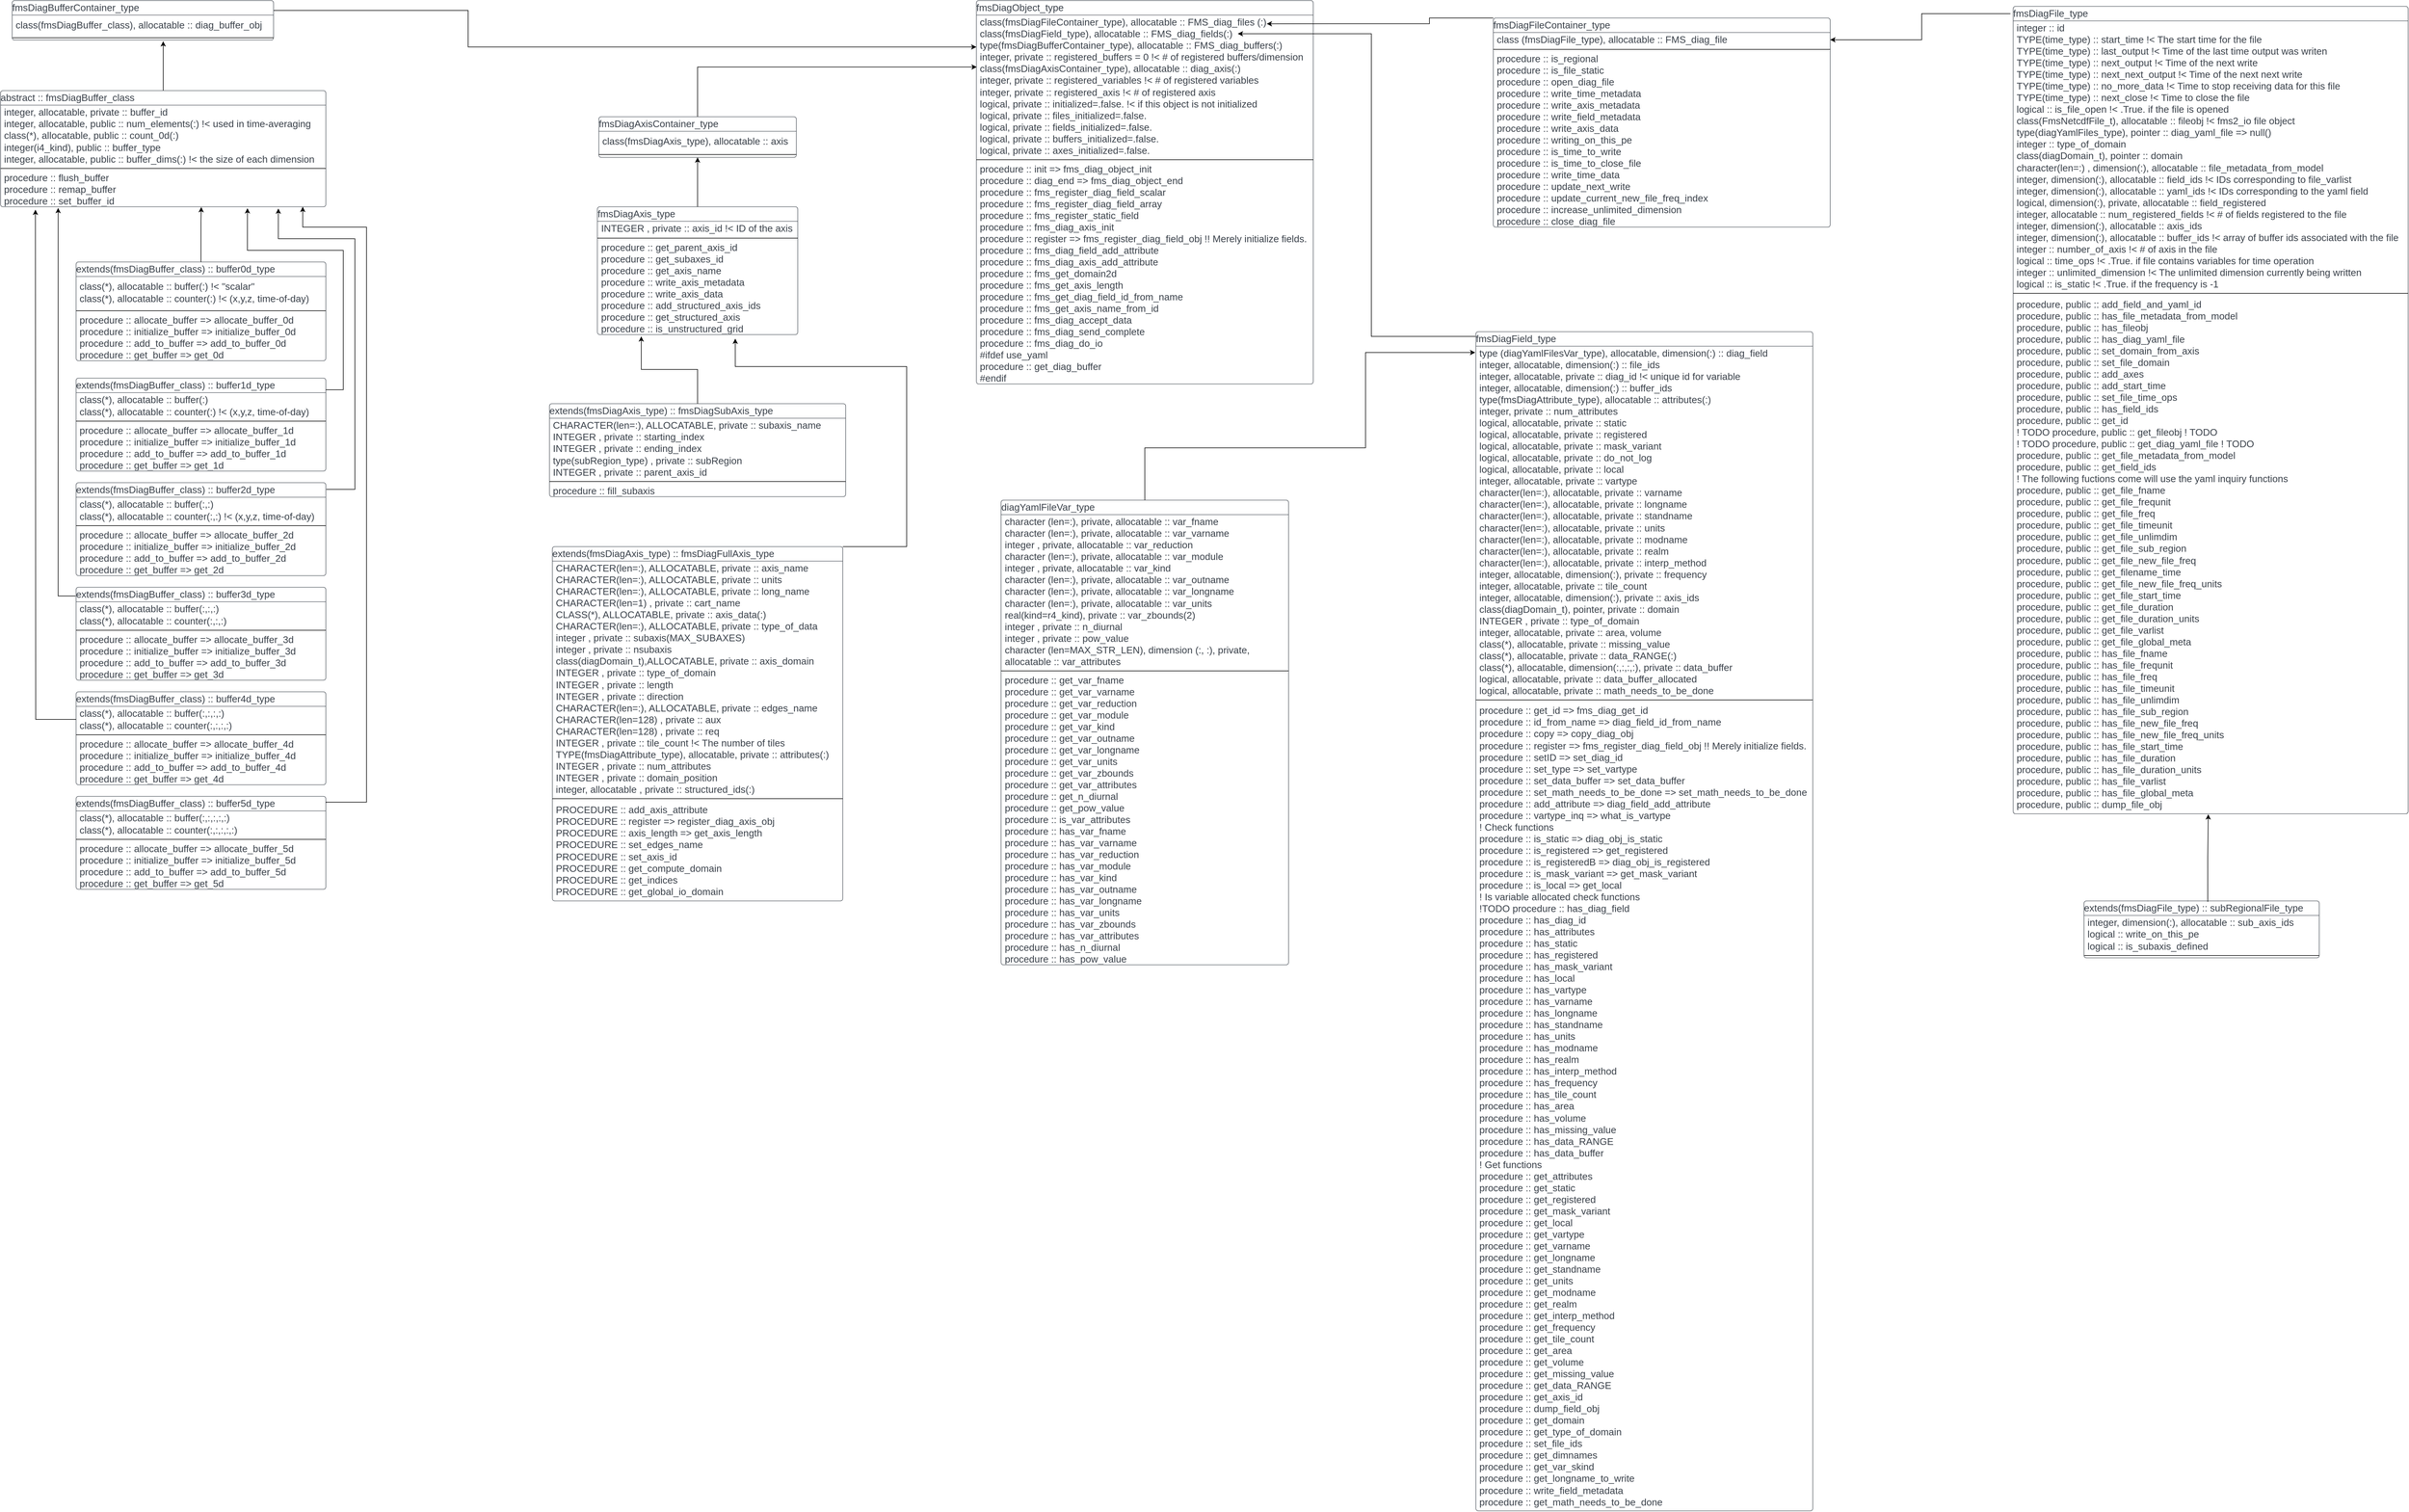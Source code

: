 <mxfile version="20.8.16" type="device" pages="2"><diagram id="ZB067W3fi-OG0RZX4ruG" name="Page-1"><mxGraphModel dx="1434" dy="773" grid="1" gridSize="10" guides="1" tooltips="1" connect="1" arrows="1" fold="1" page="1" pageScale="1" pageWidth="2339" pageHeight="3300" math="0" shadow="0"><root><mxCell id="0"/><mxCell id="1" parent="0"/><mxCell id="K0b4yNtIqu9R4qsapTuJ-1" value="fmsDiagObject_type" style="html=1;overflow=block;blockSpacing=1;swimlane;childLayout=stackLayout;horizontal=1;horizontalStack=0;resizeParent=1;resizeParentMax=0;resizeLast=0;collapsible=0;fontStyle=0;marginBottom=0;swimlaneFillColor=#ffffff;startSize=25;whiteSpace=wrap;fontSize=16.7;fontColor=#3a414a;align=left;spacing=0;strokeColor=#3a414a;strokeOpacity=100;rounded=1;absoluteArcSize=1;arcSize=9;strokeWidth=0.8;" parent="1" vertex="1"><mxGeometry x="1700" y="20" width="580" height="660" as="geometry"/></mxCell><mxCell id="K0b4yNtIqu9R4qsapTuJ-2" value="class(fmsDiagFileContainer_type), allocatable :: FMS_diag_files (:)&lt;br&gt;  class(fmsDiagField_type), allocatable :: FMS_diag_fields(:)&lt;br&gt;  type(fmsDiagBufferContainer_type), allocatable :: FMS_diag_buffers(:)&lt;br&gt;  integer, private :: registered_buffers = 0 !&amp;lt; # of registered buffers/dimension&lt;br&gt;  class(fmsDiagAxisContainer_type), allocatable :: diag_axis(:)&lt;br&gt;  integer, private :: registered_variables !&amp;lt; # of registered variables&lt;br&gt;  integer, private :: registered_axis !&amp;lt; # of registered axis&lt;br&gt;  logical, private :: initialized=.false. !&amp;lt; if this object is not initialized&lt;br&gt;  logical, private :: files_initialized=.false.&lt;br&gt;  logical, private :: fields_initialized=.false.&lt;br&gt;  logical, private :: buffers_initialized=.false.&lt;br&gt;  logical, private :: axes_initialized=.false." style="part=1;html=1;resizeHeight=0;strokeColor=none;fillColor=none;align=left;verticalAlign=middle;spacingLeft=4;spacingRight=4;overflow=hidden;rotatable=0;points=[[0,0.5],[1,0.5]];portConstraint=eastwest;swimlaneFillColor=#ffffff;strokeOpacity=100;whiteSpace=wrap;fontSize=16.7;fontColor=#3a414a;" parent="K0b4yNtIqu9R4qsapTuJ-1" vertex="1"><mxGeometry y="25" width="580" height="245" as="geometry"/></mxCell><mxCell id="K0b4yNtIqu9R4qsapTuJ-3" value="" style="line;strokeWidth=1;fillColor=none;align=left;verticalAlign=middle;spacingTop=-1;spacingLeft=3;spacingRight=3;rotatable=0;labelPosition=right;points=[];portConstraint=eastwest;" parent="K0b4yNtIqu9R4qsapTuJ-1" vertex="1"><mxGeometry y="270" width="580" height="8" as="geometry"/></mxCell><mxCell id="K0b4yNtIqu9R4qsapTuJ-4" value="procedure :: init =&gt; fms_diag_object_init&#10;    procedure :: diag_end =&gt; fms_diag_object_end&#10;    procedure :: fms_register_diag_field_scalar&#10;    procedure :: fms_register_diag_field_array&#10;    procedure :: fms_register_static_field&#10;    procedure :: fms_diag_axis_init&#10;    procedure :: register =&gt; fms_register_diag_field_obj !! Merely initialize fields.&#10;    procedure :: fms_diag_field_add_attribute&#10;    procedure :: fms_diag_axis_add_attribute&#10;    procedure :: fms_get_domain2d&#10;    procedure :: fms_get_axis_length&#10;    procedure :: fms_get_diag_field_id_from_name&#10;    procedure :: fms_get_axis_name_from_id&#10;    procedure :: fms_diag_accept_data&#10;    procedure :: fms_diag_send_complete&#10;    procedure :: fms_diag_do_io&#10;#ifdef use_yaml&#10;    procedure :: get_diag_buffer&#10;#endif" style="part=1;html=1;resizeHeight=0;strokeColor=none;fillColor=none;align=left;verticalAlign=middle;spacingLeft=4;spacingRight=4;overflow=hidden;rotatable=0;points=[[0,0.5],[1,0.5]];portConstraint=eastwest;swimlaneFillColor=#ffffff;strokeOpacity=100;whiteSpace=wrap;fontSize=16.7;fontColor=#3a414a;" parent="K0b4yNtIqu9R4qsapTuJ-1" vertex="1"><mxGeometry y="278" width="580" height="382" as="geometry"/></mxCell><mxCell id="n0QJBBJnTVkcA0LlmLGI-100" style="edgeStyle=orthogonalEdgeStyle;rounded=0;orthogonalLoop=1;jettySize=auto;html=1;exitX=1;exitY=0.25;exitDx=0;exitDy=0;entryX=0;entryY=0.224;entryDx=0;entryDy=0;entryPerimeter=0;" parent="1" source="n0QJBBJnTVkcA0LlmLGI-1" edge="1" target="K0b4yNtIqu9R4qsapTuJ-2"><mxGeometry relative="1" as="geometry"><mxPoint x="1690" y="100" as="targetPoint"/><Array as="points"><mxPoint x="825" y="37"/><mxPoint x="825" y="100"/></Array></mxGeometry></mxCell><mxCell id="n0QJBBJnTVkcA0LlmLGI-1" value="fmsDiagBufferContainer_type" style="html=1;overflow=block;blockSpacing=1;swimlane;childLayout=stackLayout;horizontal=1;horizontalStack=0;resizeParent=1;resizeParentMax=0;resizeLast=0;collapsible=0;fontStyle=0;marginBottom=0;swimlaneFillColor=#ffffff;startSize=25;whiteSpace=wrap;fontSize=16.7;fontColor=#3a414a;align=left;spacing=0;strokeColor=#3a414a;strokeOpacity=100;rounded=1;absoluteArcSize=1;arcSize=9;strokeWidth=0.8;" parent="1" vertex="1"><mxGeometry x="40" y="20" width="450" height="68" as="geometry"/></mxCell><mxCell id="n0QJBBJnTVkcA0LlmLGI-2" value="class(fmsDiagBuffer_class), allocatable :: diag_buffer_obj&lt;br&gt;" style="part=1;html=1;resizeHeight=0;strokeColor=none;fillColor=none;align=left;verticalAlign=middle;spacingLeft=4;spacingRight=4;overflow=hidden;rotatable=0;points=[[0,0.5],[1,0.5]];portConstraint=eastwest;swimlaneFillColor=#ffffff;strokeOpacity=100;whiteSpace=wrap;fontSize=16.7;fontColor=#3a414a;" parent="n0QJBBJnTVkcA0LlmLGI-1" vertex="1"><mxGeometry y="25" width="450" height="35" as="geometry"/></mxCell><mxCell id="n0QJBBJnTVkcA0LlmLGI-3" value="" style="line;strokeWidth=1;fillColor=none;align=left;verticalAlign=middle;spacingTop=-1;spacingLeft=3;spacingRight=3;rotatable=0;labelPosition=right;points=[];portConstraint=eastwest;" parent="n0QJBBJnTVkcA0LlmLGI-1" vertex="1"><mxGeometry y="60" width="450" height="8" as="geometry"/></mxCell><mxCell id="n0QJBBJnTVkcA0LlmLGI-89" value="" style="edgeStyle=orthogonalEdgeStyle;rounded=0;orthogonalLoop=1;jettySize=auto;html=1;" parent="1" source="n0QJBBJnTVkcA0LlmLGI-5" edge="1"><mxGeometry relative="1" as="geometry"><mxPoint x="300" y="90" as="targetPoint"/></mxGeometry></mxCell><mxCell id="n0QJBBJnTVkcA0LlmLGI-5" value="abstract :: fmsDiagBuffer_class" style="html=1;overflow=block;blockSpacing=1;swimlane;childLayout=stackLayout;horizontal=1;horizontalStack=0;resizeParent=1;resizeParentMax=0;resizeLast=0;collapsible=0;fontStyle=0;marginBottom=0;swimlaneFillColor=#ffffff;startSize=25;whiteSpace=wrap;fontSize=16.7;fontColor=#3a414a;align=left;spacing=0;strokeColor=#3a414a;strokeOpacity=100;rounded=1;absoluteArcSize=1;arcSize=9;strokeWidth=0.8;" parent="1" vertex="1"><mxGeometry x="20" y="175" width="560" height="200" as="geometry"/></mxCell><mxCell id="n0QJBBJnTVkcA0LlmLGI-6" value="&lt;span style=&quot;background-color: initial;&quot;&gt;integer, allocatable, private :: buffer_id&lt;/span&gt;&lt;br&gt;&lt;div&gt;integer, allocatable, public :: num_elements(:) !&amp;lt; used in time-averaging&lt;/div&gt;&lt;div&gt;class(*), allocatable, public :: count_0d(:)&lt;/div&gt;&lt;div&gt;integer(i4_kind), public :: buffer_type&lt;/div&gt;&lt;div&gt;&lt;span style=&quot;background-color: initial;&quot;&gt;integer, allocatable, public :: buffer_dims(:) !&amp;lt; the size of each dimension&lt;/span&gt;&lt;/div&gt;" style="part=1;html=1;resizeHeight=0;strokeColor=none;fillColor=none;align=left;verticalAlign=middle;spacingLeft=4;spacingRight=4;overflow=hidden;rotatable=0;points=[[0,0.5],[1,0.5]];portConstraint=eastwest;swimlaneFillColor=#ffffff;strokeOpacity=100;whiteSpace=wrap;fontSize=16.7;fontColor=#3a414a;" parent="n0QJBBJnTVkcA0LlmLGI-5" vertex="1"><mxGeometry y="25" width="560" height="105" as="geometry"/></mxCell><mxCell id="n0QJBBJnTVkcA0LlmLGI-7" value="" style="line;strokeWidth=1;fillColor=none;align=left;verticalAlign=middle;spacingTop=-1;spacingLeft=3;spacingRight=3;rotatable=0;labelPosition=right;points=[];portConstraint=eastwest;" parent="n0QJBBJnTVkcA0LlmLGI-5" vertex="1"><mxGeometry y="130" width="560" height="8" as="geometry"/></mxCell><mxCell id="n0QJBBJnTVkcA0LlmLGI-8" value="&lt;div&gt;procedure :: flush_buffer&lt;/div&gt;&lt;div&gt;procedure :: remap_buffer&lt;/div&gt;&lt;div&gt;procedure :: set_buffer_id&lt;/div&gt;" style="part=1;html=1;resizeHeight=0;strokeColor=none;fillColor=none;align=left;verticalAlign=middle;spacingLeft=4;spacingRight=4;overflow=hidden;rotatable=0;points=[[0,0.5],[1,0.5]];portConstraint=eastwest;swimlaneFillColor=#ffffff;strokeOpacity=100;whiteSpace=wrap;fontSize=16.7;fontColor=#3a414a;" parent="n0QJBBJnTVkcA0LlmLGI-5" vertex="1"><mxGeometry y="138" width="560" height="62" as="geometry"/></mxCell><mxCell id="n0QJBBJnTVkcA0LlmLGI-27" value="extends(fmsDiagBuffer_class) :: buffer0d_type" style="html=1;overflow=block;blockSpacing=1;swimlane;childLayout=stackLayout;horizontal=1;horizontalStack=0;resizeParent=1;resizeParentMax=0;resizeLast=0;collapsible=0;fontStyle=0;marginBottom=0;swimlaneFillColor=#ffffff;startSize=25;whiteSpace=wrap;fontSize=16.7;fontColor=#3a414a;align=left;spacing=0;strokeColor=#3a414a;strokeOpacity=100;rounded=1;absoluteArcSize=1;arcSize=9;strokeWidth=0.8;" parent="1" vertex="1"><mxGeometry x="150" y="470" width="430" height="170" as="geometry"/></mxCell><mxCell id="n0QJBBJnTVkcA0LlmLGI-28" value="&lt;span style=&quot;background-color: initial;&quot;&gt;class(*), allocatable :: buffer(:) !&amp;lt; &quot;scalar&quot;&lt;br&gt;&lt;/span&gt;&lt;span style=&quot;background-color: initial;&quot;&gt;class(*), allocatable :: counter(:) !&amp;lt; (x,y,z, time-of-day)&lt;/span&gt;&lt;span style=&quot;background-color: initial;&quot;&gt;&lt;br&gt;&lt;/span&gt;" style="part=1;html=1;resizeHeight=0;strokeColor=none;fillColor=none;align=left;verticalAlign=middle;spacingLeft=4;spacingRight=4;overflow=hidden;rotatable=0;points=[[0,0.5],[1,0.5]];portConstraint=eastwest;swimlaneFillColor=#ffffff;strokeOpacity=100;whiteSpace=wrap;fontSize=16.7;fontColor=#3a414a;" parent="n0QJBBJnTVkcA0LlmLGI-27" vertex="1"><mxGeometry y="25" width="430" height="55" as="geometry"/></mxCell><mxCell id="n0QJBBJnTVkcA0LlmLGI-29" value="" style="line;strokeWidth=1;fillColor=none;align=left;verticalAlign=middle;spacingTop=-1;spacingLeft=3;spacingRight=3;rotatable=0;labelPosition=right;points=[];portConstraint=eastwest;" parent="n0QJBBJnTVkcA0LlmLGI-27" vertex="1"><mxGeometry y="80" width="430" height="8" as="geometry"/></mxCell><object label="procedure :: allocate_buffer =&gt; allocate_buffer_0d&#10;  procedure :: initialize_buffer =&gt; initialize_buffer_0d&#10;  procedure :: add_to_buffer =&gt; add_to_buffer_0d&#10;  procedure :: get_buffer =&gt; get_0d" id="n0QJBBJnTVkcA0LlmLGI-30"><mxCell style="part=1;html=1;resizeHeight=0;strokeColor=none;fillColor=none;align=left;verticalAlign=middle;spacingLeft=4;spacingRight=4;overflow=hidden;rotatable=0;points=[[0,0.5],[1,0.5]];portConstraint=eastwest;swimlaneFillColor=#ffffff;strokeOpacity=100;whiteSpace=wrap;fontSize=16.7;fontColor=#3a414a;" parent="n0QJBBJnTVkcA0LlmLGI-27" vertex="1"><mxGeometry y="88" width="430" height="82" as="geometry"/></mxCell></object><mxCell id="n0QJBBJnTVkcA0LlmLGI-34" value="extends(fmsDiagBuffer_class) :: buffer1d_type" style="html=1;overflow=block;blockSpacing=1;swimlane;childLayout=stackLayout;horizontal=1;horizontalStack=0;resizeParent=1;resizeParentMax=0;resizeLast=0;collapsible=0;fontStyle=0;marginBottom=0;swimlaneFillColor=#ffffff;startSize=25;whiteSpace=wrap;fontSize=16.7;fontColor=#3a414a;align=left;spacing=0;strokeColor=#3a414a;strokeOpacity=100;rounded=1;absoluteArcSize=1;arcSize=9;strokeWidth=0.8;" parent="1" vertex="1"><mxGeometry x="150" y="670" width="430" height="160" as="geometry"/></mxCell><mxCell id="n0QJBBJnTVkcA0LlmLGI-35" value="&lt;span style=&quot;background-color: initial;&quot;&gt;class(*), allocatable :: buffer(:)&lt;br&gt;&lt;/span&gt;&lt;span style=&quot;background-color: initial;&quot;&gt;class(*), allocatable :: counter(:) !&amp;lt; (x,y,z, time-of-day)&lt;/span&gt;&lt;span style=&quot;background-color: initial;&quot;&gt;&lt;br&gt;&lt;/span&gt;" style="part=1;html=1;resizeHeight=0;strokeColor=none;fillColor=none;align=left;verticalAlign=middle;spacingLeft=4;spacingRight=4;overflow=hidden;rotatable=0;points=[[0,0.5],[1,0.5]];portConstraint=eastwest;swimlaneFillColor=#ffffff;strokeOpacity=100;whiteSpace=wrap;fontSize=16.7;fontColor=#3a414a;" parent="n0QJBBJnTVkcA0LlmLGI-34" vertex="1"><mxGeometry y="25" width="430" height="45" as="geometry"/></mxCell><mxCell id="n0QJBBJnTVkcA0LlmLGI-36" value="" style="line;strokeWidth=1;fillColor=none;align=left;verticalAlign=middle;spacingTop=-1;spacingLeft=3;spacingRight=3;rotatable=0;labelPosition=right;points=[];portConstraint=eastwest;" parent="n0QJBBJnTVkcA0LlmLGI-34" vertex="1"><mxGeometry y="70" width="430" height="8" as="geometry"/></mxCell><object label="procedure :: allocate_buffer =&amp;gt; allocate_buffer_1d&lt;br&gt;  procedure :: initialize_buffer =&amp;gt; initialize_buffer_1d&lt;br&gt;  procedure :: add_to_buffer =&amp;gt; add_to_buffer_1d&lt;br&gt;  procedure :: get_buffer =&amp;gt; get_1d" id="n0QJBBJnTVkcA0LlmLGI-37"><mxCell style="part=1;html=1;resizeHeight=0;strokeColor=none;fillColor=none;align=left;verticalAlign=middle;spacingLeft=4;spacingRight=4;overflow=hidden;rotatable=0;points=[[0,0.5],[1,0.5]];portConstraint=eastwest;swimlaneFillColor=#ffffff;strokeOpacity=100;whiteSpace=wrap;fontSize=16.7;fontColor=#3a414a;" parent="n0QJBBJnTVkcA0LlmLGI-34" vertex="1"><mxGeometry y="78" width="430" height="82" as="geometry"/></mxCell></object><mxCell id="n0QJBBJnTVkcA0LlmLGI-38" value="extends(fmsDiagBuffer_class) :: buffer2d_type" style="html=1;overflow=block;blockSpacing=1;swimlane;childLayout=stackLayout;horizontal=1;horizontalStack=0;resizeParent=1;resizeParentMax=0;resizeLast=0;collapsible=0;fontStyle=0;marginBottom=0;swimlaneFillColor=#ffffff;startSize=25;whiteSpace=wrap;fontSize=16.7;fontColor=#3a414a;align=left;spacing=0;strokeColor=#3a414a;strokeOpacity=100;rounded=1;absoluteArcSize=1;arcSize=9;strokeWidth=0.8;" parent="1" vertex="1"><mxGeometry x="150" y="850" width="430" height="160" as="geometry"/></mxCell><mxCell id="n0QJBBJnTVkcA0LlmLGI-39" value="&lt;span style=&quot;background-color: initial;&quot;&gt;class(*), allocatable :: buffer(:,:)&lt;br&gt;&lt;/span&gt;&lt;span style=&quot;background-color: initial;&quot;&gt;class(*), allocatable :: counter(:,:) !&amp;lt; (x,y,z, time-of-day)&lt;/span&gt;&lt;span style=&quot;background-color: initial;&quot;&gt;&lt;br&gt;&lt;/span&gt;" style="part=1;html=1;resizeHeight=0;strokeColor=none;fillColor=none;align=left;verticalAlign=middle;spacingLeft=4;spacingRight=4;overflow=hidden;rotatable=0;points=[[0,0.5],[1,0.5]];portConstraint=eastwest;swimlaneFillColor=#ffffff;strokeOpacity=100;whiteSpace=wrap;fontSize=16.7;fontColor=#3a414a;" parent="n0QJBBJnTVkcA0LlmLGI-38" vertex="1"><mxGeometry y="25" width="430" height="45" as="geometry"/></mxCell><mxCell id="n0QJBBJnTVkcA0LlmLGI-40" value="" style="line;strokeWidth=1;fillColor=none;align=left;verticalAlign=middle;spacingTop=-1;spacingLeft=3;spacingRight=3;rotatable=0;labelPosition=right;points=[];portConstraint=eastwest;" parent="n0QJBBJnTVkcA0LlmLGI-38" vertex="1"><mxGeometry y="70" width="430" height="8" as="geometry"/></mxCell><object label="procedure :: allocate_buffer =&amp;gt; allocate_buffer_2d&lt;br&gt;  procedure :: initialize_buffer =&amp;gt; initialize_buffer_2d&lt;br&gt;  procedure :: add_to_buffer =&amp;gt; add_to_buffer_2d&lt;br&gt;  procedure :: get_buffer =&amp;gt; get_2d" id="n0QJBBJnTVkcA0LlmLGI-41"><mxCell style="part=1;html=1;resizeHeight=0;strokeColor=none;fillColor=none;align=left;verticalAlign=middle;spacingLeft=4;spacingRight=4;overflow=hidden;rotatable=0;points=[[0,0.5],[1,0.5]];portConstraint=eastwest;swimlaneFillColor=#ffffff;strokeOpacity=100;whiteSpace=wrap;fontSize=16.7;fontColor=#3a414a;" parent="n0QJBBJnTVkcA0LlmLGI-38" vertex="1"><mxGeometry y="78" width="430" height="82" as="geometry"/></mxCell></object><mxCell id="n0QJBBJnTVkcA0LlmLGI-42" value="extends(fmsDiagBuffer_class) :: buffer3d_type" style="html=1;overflow=block;blockSpacing=1;swimlane;childLayout=stackLayout;horizontal=1;horizontalStack=0;resizeParent=1;resizeParentMax=0;resizeLast=0;collapsible=0;fontStyle=0;marginBottom=0;swimlaneFillColor=#ffffff;startSize=25;whiteSpace=wrap;fontSize=16.7;fontColor=#3a414a;align=left;spacing=0;strokeColor=#3a414a;strokeOpacity=100;rounded=1;absoluteArcSize=1;arcSize=9;strokeWidth=0.8;" parent="1" vertex="1"><mxGeometry x="150" y="1030" width="430" height="160" as="geometry"/></mxCell><mxCell id="n0QJBBJnTVkcA0LlmLGI-43" value="&lt;span style=&quot;background-color: initial;&quot;&gt;class(*), allocatable :: buffer(:,:,:)&lt;br&gt;&lt;/span&gt;&lt;span style=&quot;background-color: initial;&quot;&gt;class(*), allocatable :: counter(:,:,:)&lt;/span&gt;&lt;span style=&quot;background-color: initial;&quot;&gt;&lt;br&gt;&lt;/span&gt;" style="part=1;html=1;resizeHeight=0;strokeColor=none;fillColor=none;align=left;verticalAlign=middle;spacingLeft=4;spacingRight=4;overflow=hidden;rotatable=0;points=[[0,0.5],[1,0.5]];portConstraint=eastwest;swimlaneFillColor=#ffffff;strokeOpacity=100;whiteSpace=wrap;fontSize=16.7;fontColor=#3a414a;" parent="n0QJBBJnTVkcA0LlmLGI-42" vertex="1"><mxGeometry y="25" width="430" height="45" as="geometry"/></mxCell><mxCell id="n0QJBBJnTVkcA0LlmLGI-44" value="" style="line;strokeWidth=1;fillColor=none;align=left;verticalAlign=middle;spacingTop=-1;spacingLeft=3;spacingRight=3;rotatable=0;labelPosition=right;points=[];portConstraint=eastwest;" parent="n0QJBBJnTVkcA0LlmLGI-42" vertex="1"><mxGeometry y="70" width="430" height="8" as="geometry"/></mxCell><object label="procedure :: allocate_buffer =&amp;gt; allocate_buffer_3d&lt;br&gt;  procedure :: initialize_buffer =&amp;gt; initialize_buffer_3d&lt;br&gt;  procedure :: add_to_buffer =&amp;gt; add_to_buffer_3d&lt;br&gt;  procedure :: get_buffer =&amp;gt; get_3d" id="n0QJBBJnTVkcA0LlmLGI-45"><mxCell style="part=1;html=1;resizeHeight=0;strokeColor=none;fillColor=none;align=left;verticalAlign=middle;spacingLeft=4;spacingRight=4;overflow=hidden;rotatable=0;points=[[0,0.5],[1,0.5]];portConstraint=eastwest;swimlaneFillColor=#ffffff;strokeOpacity=100;whiteSpace=wrap;fontSize=16.7;fontColor=#3a414a;" parent="n0QJBBJnTVkcA0LlmLGI-42" vertex="1"><mxGeometry y="78" width="430" height="82" as="geometry"/></mxCell></object><mxCell id="n0QJBBJnTVkcA0LlmLGI-46" value="extends(fmsDiagBuffer_class) :: buffer4d_type" style="html=1;overflow=block;blockSpacing=1;swimlane;childLayout=stackLayout;horizontal=1;horizontalStack=0;resizeParent=1;resizeParentMax=0;resizeLast=0;collapsible=0;fontStyle=0;marginBottom=0;swimlaneFillColor=#ffffff;startSize=25;whiteSpace=wrap;fontSize=16.7;fontColor=#3a414a;align=left;spacing=0;strokeColor=#3a414a;strokeOpacity=100;rounded=1;absoluteArcSize=1;arcSize=9;strokeWidth=0.8;" parent="1" vertex="1"><mxGeometry x="150" y="1210" width="430" height="160" as="geometry"/></mxCell><mxCell id="n0QJBBJnTVkcA0LlmLGI-47" value="&lt;span style=&quot;background-color: initial;&quot;&gt;class(*), allocatable :: buffer(:,:,:,:)&lt;br&gt;&lt;/span&gt;&lt;span style=&quot;background-color: initial;&quot;&gt;class(*), allocatable :: counter(:,:,:,:)&lt;/span&gt;&lt;span style=&quot;background-color: initial;&quot;&gt;&lt;br&gt;&lt;/span&gt;" style="part=1;html=1;resizeHeight=0;strokeColor=none;fillColor=none;align=left;verticalAlign=middle;spacingLeft=4;spacingRight=4;overflow=hidden;rotatable=0;points=[[0,0.5],[1,0.5]];portConstraint=eastwest;swimlaneFillColor=#ffffff;strokeOpacity=100;whiteSpace=wrap;fontSize=16.7;fontColor=#3a414a;" parent="n0QJBBJnTVkcA0LlmLGI-46" vertex="1"><mxGeometry y="25" width="430" height="45" as="geometry"/></mxCell><mxCell id="n0QJBBJnTVkcA0LlmLGI-48" value="" style="line;strokeWidth=1;fillColor=none;align=left;verticalAlign=middle;spacingTop=-1;spacingLeft=3;spacingRight=3;rotatable=0;labelPosition=right;points=[];portConstraint=eastwest;" parent="n0QJBBJnTVkcA0LlmLGI-46" vertex="1"><mxGeometry y="70" width="430" height="8" as="geometry"/></mxCell><object label="procedure :: allocate_buffer =&amp;gt; allocate_buffer_4d&lt;br&gt;  procedure :: initialize_buffer =&amp;gt; initialize_buffer_4d&lt;br&gt;  procedure :: add_to_buffer =&amp;gt; add_to_buffer_4d&lt;br&gt;  procedure :: get_buffer =&amp;gt; get_4d" id="n0QJBBJnTVkcA0LlmLGI-49"><mxCell style="part=1;html=1;resizeHeight=0;strokeColor=none;fillColor=none;align=left;verticalAlign=middle;spacingLeft=4;spacingRight=4;overflow=hidden;rotatable=0;points=[[0,0.5],[1,0.5]];portConstraint=eastwest;swimlaneFillColor=#ffffff;strokeOpacity=100;whiteSpace=wrap;fontSize=16.7;fontColor=#3a414a;" parent="n0QJBBJnTVkcA0LlmLGI-46" vertex="1"><mxGeometry y="78" width="430" height="82" as="geometry"/></mxCell></object><mxCell id="n0QJBBJnTVkcA0LlmLGI-50" value="extends(fmsDiagBuffer_class) :: buffer5d_type" style="html=1;overflow=block;blockSpacing=1;swimlane;childLayout=stackLayout;horizontal=1;horizontalStack=0;resizeParent=1;resizeParentMax=0;resizeLast=0;collapsible=0;fontStyle=0;marginBottom=0;swimlaneFillColor=#ffffff;startSize=25;whiteSpace=wrap;fontSize=16.7;fontColor=#3a414a;align=left;spacing=0;strokeColor=#3a414a;strokeOpacity=100;rounded=1;absoluteArcSize=1;arcSize=9;strokeWidth=0.8;" parent="1" vertex="1"><mxGeometry x="150" y="1390" width="430" height="160" as="geometry"/></mxCell><mxCell id="n0QJBBJnTVkcA0LlmLGI-51" value="&lt;span style=&quot;background-color: initial;&quot;&gt;class(*), allocatable :: buffer(:,:,:,:,:)&lt;br&gt;&lt;/span&gt;&lt;span style=&quot;background-color: initial;&quot;&gt;class(*), allocatable :: counter(:,:,:,:,:)&lt;/span&gt;&lt;span style=&quot;background-color: initial;&quot;&gt;&lt;br&gt;&lt;/span&gt;" style="part=1;html=1;resizeHeight=0;strokeColor=none;fillColor=none;align=left;verticalAlign=middle;spacingLeft=4;spacingRight=4;overflow=hidden;rotatable=0;points=[[0,0.5],[1,0.5]];portConstraint=eastwest;swimlaneFillColor=#ffffff;strokeOpacity=100;whiteSpace=wrap;fontSize=16.7;fontColor=#3a414a;" parent="n0QJBBJnTVkcA0LlmLGI-50" vertex="1"><mxGeometry y="25" width="430" height="45" as="geometry"/></mxCell><mxCell id="n0QJBBJnTVkcA0LlmLGI-52" value="" style="line;strokeWidth=1;fillColor=none;align=left;verticalAlign=middle;spacingTop=-1;spacingLeft=3;spacingRight=3;rotatable=0;labelPosition=right;points=[];portConstraint=eastwest;" parent="n0QJBBJnTVkcA0LlmLGI-50" vertex="1"><mxGeometry y="70" width="430" height="8" as="geometry"/></mxCell><object label="procedure :: allocate_buffer =&amp;gt; allocate_buffer_5d&lt;br&gt;  procedure :: initialize_buffer =&amp;gt; initialize_buffer_5d&lt;br&gt;  procedure :: add_to_buffer =&amp;gt; add_to_buffer_5d&lt;br&gt;  procedure :: get_buffer =&amp;gt; get_5d" id="n0QJBBJnTVkcA0LlmLGI-53"><mxCell style="part=1;html=1;resizeHeight=0;strokeColor=none;fillColor=none;align=left;verticalAlign=middle;spacingLeft=4;spacingRight=4;overflow=hidden;rotatable=0;points=[[0,0.5],[1,0.5]];portConstraint=eastwest;swimlaneFillColor=#ffffff;strokeOpacity=100;whiteSpace=wrap;fontSize=16.7;fontColor=#3a414a;" parent="n0QJBBJnTVkcA0LlmLGI-50" vertex="1"><mxGeometry y="78" width="430" height="82" as="geometry"/></mxCell></object><mxCell id="n0QJBBJnTVkcA0LlmLGI-90" value="" style="edgeStyle=orthogonalEdgeStyle;rounded=0;orthogonalLoop=1;jettySize=auto;html=1;entryX=0.617;entryY=1.008;entryDx=0;entryDy=0;entryPerimeter=0;" parent="1" target="n0QJBBJnTVkcA0LlmLGI-8" edge="1"><mxGeometry relative="1" as="geometry"><mxPoint x="365" y="470" as="sourcePoint"/><mxPoint x="360" y="400" as="targetPoint"/><Array as="points"><mxPoint x="365" y="400"/></Array></mxGeometry></mxCell><mxCell id="n0QJBBJnTVkcA0LlmLGI-94" style="edgeStyle=orthogonalEdgeStyle;rounded=0;orthogonalLoop=1;jettySize=auto;html=1;exitX=1.001;exitY=0.069;exitDx=0;exitDy=0;entryX=0.929;entryY=1;entryDx=0;entryDy=0;entryPerimeter=0;exitPerimeter=0;" parent="1" source="n0QJBBJnTVkcA0LlmLGI-50" target="n0QJBBJnTVkcA0LlmLGI-8" edge="1"><mxGeometry relative="1" as="geometry"><mxPoint x="600" y="1438" as="sourcePoint"/><mxPoint x="580" y="220" as="targetPoint"/><Array as="points"><mxPoint x="580" y="1400"/><mxPoint x="650" y="1400"/><mxPoint x="650" y="410"/><mxPoint x="540" y="410"/></Array></mxGeometry></mxCell><mxCell id="n0QJBBJnTVkcA0LlmLGI-97" style="edgeStyle=orthogonalEdgeStyle;rounded=0;orthogonalLoop=1;jettySize=auto;html=1;entryX=0.759;entryY=1.04;entryDx=0;entryDy=0;entryPerimeter=0;" parent="1" target="n0QJBBJnTVkcA0LlmLGI-8" edge="1"><mxGeometry relative="1" as="geometry"><mxPoint x="580" y="340" as="targetPoint"/><mxPoint x="580" y="690" as="sourcePoint"/><Array as="points"><mxPoint x="610" y="690"/><mxPoint x="610" y="450"/><mxPoint x="445" y="450"/></Array></mxGeometry></mxCell><mxCell id="n0QJBBJnTVkcA0LlmLGI-98" style="edgeStyle=orthogonalEdgeStyle;rounded=0;orthogonalLoop=1;jettySize=auto;html=1;exitX=1.002;exitY=0.072;exitDx=0;exitDy=0;entryX=0.854;entryY=1.048;entryDx=0;entryDy=0;entryPerimeter=0;exitPerimeter=0;" parent="1" source="n0QJBBJnTVkcA0LlmLGI-38" target="n0QJBBJnTVkcA0LlmLGI-8" edge="1"><mxGeometry relative="1" as="geometry"><mxPoint x="581" y="270" as="targetPoint"/><Array as="points"><mxPoint x="630" y="862"/><mxPoint x="630" y="430"/><mxPoint x="498" y="430"/></Array></mxGeometry></mxCell><mxCell id="n0QJBBJnTVkcA0LlmLGI-99" style="edgeStyle=orthogonalEdgeStyle;rounded=0;orthogonalLoop=1;jettySize=auto;html=1;exitX=-0.002;exitY=0.094;exitDx=0;exitDy=0;entryX=0.177;entryY=1.032;entryDx=0;entryDy=0;entryPerimeter=0;exitPerimeter=0;" parent="1" source="n0QJBBJnTVkcA0LlmLGI-42" target="n0QJBBJnTVkcA0LlmLGI-8" edge="1"><mxGeometry relative="1" as="geometry"><mxPoint x="570" y="385" as="targetPoint"/><Array as="points"><mxPoint x="119" y="1045"/></Array></mxGeometry></mxCell><mxCell id="n0QJBBJnTVkcA0LlmLGI-101" value="fmsDiagFileContainer_type" style="html=1;overflow=block;blockSpacing=1;swimlane;childLayout=stackLayout;horizontal=1;horizontalStack=0;resizeParent=1;resizeParentMax=0;resizeLast=0;collapsible=0;fontStyle=0;marginBottom=0;swimlaneFillColor=#ffffff;startSize=25;whiteSpace=wrap;fontSize=16.7;fontColor=#3a414a;align=left;spacing=0;strokeColor=#3a414a;strokeOpacity=100;rounded=1;absoluteArcSize=1;arcSize=9;strokeWidth=0.8;" parent="1" vertex="1"><mxGeometry x="2590" y="50" width="580" height="360" as="geometry"/></mxCell><mxCell id="n0QJBBJnTVkcA0LlmLGI-102" value="class (fmsDiagFile_type), allocatable :: FMS_diag_file" style="part=1;html=1;resizeHeight=0;strokeColor=none;fillColor=none;align=left;verticalAlign=middle;spacingLeft=4;spacingRight=4;overflow=hidden;rotatable=0;points=[[0,0.5],[1,0.5]];portConstraint=eastwest;swimlaneFillColor=#ffffff;strokeOpacity=100;whiteSpace=wrap;fontSize=16.7;fontColor=#3a414a;" parent="n0QJBBJnTVkcA0LlmLGI-101" vertex="1"><mxGeometry y="25" width="580" height="25" as="geometry"/></mxCell><mxCell id="n0QJBBJnTVkcA0LlmLGI-103" value="" style="line;strokeWidth=1;fillColor=none;align=left;verticalAlign=middle;spacingTop=-1;spacingLeft=3;spacingRight=3;rotatable=0;labelPosition=right;points=[];portConstraint=eastwest;" parent="n0QJBBJnTVkcA0LlmLGI-101" vertex="1"><mxGeometry y="50" width="580" height="8" as="geometry"/></mxCell><mxCell id="n0QJBBJnTVkcA0LlmLGI-104" value="&lt;div&gt;procedure :: is_regional&lt;/div&gt;&lt;div&gt;procedure :: is_file_static&lt;/div&gt;&lt;div&gt;procedure :: open_diag_file&lt;/div&gt;&lt;div&gt;procedure :: write_time_metadata&lt;/div&gt;&lt;div&gt;&lt;span style=&quot;background-color: initial;&quot;&gt;procedure :: write_axis_metadata&lt;/span&gt;&lt;/div&gt;&lt;div&gt;procedure :: write_field_metadata&lt;/div&gt;&lt;div&gt;procedure :: write_axis_data&lt;/div&gt;&lt;div&gt;procedure :: writing_on_this_pe&lt;/div&gt;&lt;div&gt;procedure :: is_time_to_write&lt;/div&gt;&lt;div&gt;procedure :: is_time_to_close_file&lt;/div&gt;&lt;div&gt;procedure :: write_time_data&lt;/div&gt;&lt;div&gt;procedure :: update_next_write&lt;/div&gt;&lt;div&gt;procedure :: update_current_new_file_freq_index&lt;/div&gt;&lt;div&gt;procedure :: increase_unlimited_dimension&lt;/div&gt;&lt;div&gt;procedure :: close_diag_file&lt;/div&gt;" style="part=1;html=1;resizeHeight=0;strokeColor=none;fillColor=none;align=left;verticalAlign=middle;spacingLeft=4;spacingRight=4;overflow=hidden;rotatable=0;points=[[0,0.5],[1,0.5]];portConstraint=eastwest;swimlaneFillColor=#ffffff;strokeOpacity=100;whiteSpace=wrap;fontSize=16.7;fontColor=#3a414a;" parent="n0QJBBJnTVkcA0LlmLGI-101" vertex="1"><mxGeometry y="58" width="580" height="302" as="geometry"/></mxCell><mxCell id="n0QJBBJnTVkcA0LlmLGI-110" style="edgeStyle=orthogonalEdgeStyle;rounded=0;orthogonalLoop=1;jettySize=auto;html=1;entryX=0.862;entryY=0.061;entryDx=0;entryDy=0;entryPerimeter=0;exitX=0;exitY=0;exitDx=0;exitDy=0;" parent="1" source="n0QJBBJnTVkcA0LlmLGI-101" target="K0b4yNtIqu9R4qsapTuJ-2" edge="1"><mxGeometry relative="1" as="geometry"><mxPoint x="2590" y="60" as="sourcePoint"/><Array as="points"><mxPoint x="2480" y="50"/><mxPoint x="2480" y="60"/></Array></mxGeometry></mxCell><mxCell id="n0QJBBJnTVkcA0LlmLGI-111" value="fmsDiagFile_type" style="html=1;overflow=block;blockSpacing=1;swimlane;childLayout=stackLayout;horizontal=1;horizontalStack=0;resizeParent=1;resizeParentMax=0;resizeLast=0;collapsible=0;fontStyle=0;marginBottom=0;swimlaneFillColor=#ffffff;startSize=25;whiteSpace=wrap;fontSize=16.7;fontColor=#3a414a;align=left;spacing=0;strokeColor=#3a414a;strokeOpacity=100;rounded=1;absoluteArcSize=1;arcSize=9;strokeWidth=0.8;" parent="1" vertex="1"><mxGeometry x="3485" y="30" width="680" height="1390" as="geometry"/></mxCell><mxCell id="n0QJBBJnTVkcA0LlmLGI-112" value="integer :: id&lt;br&gt;  TYPE(time_type) :: start_time       !&amp;lt; The start time for the file&lt;br&gt;  TYPE(time_type) :: last_output      !&amp;lt; Time of the last time output was writen&lt;br&gt;  TYPE(time_type) :: next_output      !&amp;lt; Time of the next write&lt;br&gt;  TYPE(time_type) :: next_next_output !&amp;lt; Time of the next next write&lt;br&gt;  TYPE(time_type) :: no_more_data     !&amp;lt; Time to stop receiving data for this file&lt;br&gt;  TYPE(time_type) :: next_close       !&amp;lt; Time to close the file&lt;br&gt;  logical         :: is_file_open     !&amp;lt; .True. if the file is opened&lt;br&gt;  class(FmsNetcdfFile_t), allocatable :: fileobj !&amp;lt; fms2_io file object&lt;br&gt;  type(diagYamlFiles_type), pointer :: diag_yaml_file =&amp;gt; null()&lt;br&gt;  integer                                      :: type_of_domain&lt;br&gt;  class(diagDomain_t), pointer                 :: domain&lt;br&gt;  character(len=:) , dimension(:), allocatable :: file_metadata_from_model&lt;br&gt;  integer, dimension(:), allocatable :: field_ids !&amp;lt; IDs corresponding to file_varlist&lt;br&gt;  integer, dimension(:), allocatable :: yaml_ids !&amp;lt; IDs corresponding to the yaml field&lt;br&gt;  logical, dimension(:), private, allocatable :: field_registered&lt;br&gt;  integer, allocatable                         :: num_registered_fields !&amp;lt; # of fields registered to the file&lt;br&gt;  integer, dimension(:), allocatable :: axis_ids&lt;br&gt;  integer, dimension(:), allocatable :: buffer_ids !&amp;lt; array of buffer ids associated with the file&lt;br&gt;  integer :: number_of_axis !&amp;lt; # of axis in the file&lt;br&gt;  logical :: time_ops !&amp;lt; .True. if file contains variables for time operation&lt;br&gt;  integer :: unlimited_dimension !&amp;lt; The unlimited dimension currently being written&lt;br&gt;  logical :: is_static !&amp;lt; .True. if the frequency is -1" style="part=1;html=1;resizeHeight=0;strokeColor=none;fillColor=none;align=left;verticalAlign=middle;spacingLeft=4;spacingRight=4;overflow=hidden;rotatable=0;points=[[0,0.5],[1,0.5]];portConstraint=eastwest;swimlaneFillColor=#ffffff;strokeOpacity=100;whiteSpace=wrap;fontSize=16.7;fontColor=#3a414a;" parent="n0QJBBJnTVkcA0LlmLGI-111" vertex="1"><mxGeometry y="25" width="680" height="465" as="geometry"/></mxCell><mxCell id="n0QJBBJnTVkcA0LlmLGI-113" value="" style="line;strokeWidth=1;fillColor=none;align=left;verticalAlign=middle;spacingTop=-1;spacingLeft=3;spacingRight=3;rotatable=0;labelPosition=right;points=[];portConstraint=eastwest;" parent="n0QJBBJnTVkcA0LlmLGI-111" vertex="1"><mxGeometry y="490" width="680" height="8" as="geometry"/></mxCell><mxCell id="n0QJBBJnTVkcA0LlmLGI-114" value="procedure, public :: add_field_and_yaml_id&#10;  procedure, public :: has_file_metadata_from_model&#10;  procedure, public :: has_fileobj&#10;  procedure, public :: has_diag_yaml_file&#10;  procedure, public :: set_domain_from_axis&#10;  procedure, public :: set_file_domain&#10;  procedure, public :: add_axes&#10;  procedure, public :: add_start_time&#10;  procedure, public :: set_file_time_ops&#10;  procedure, public :: has_field_ids&#10;  procedure, public :: get_id&#10;! TODO  procedure, public :: get_fileobj ! TODO&#10;! TODO  procedure, public :: get_diag_yaml_file ! TODO&#10;  procedure, public :: get_file_metadata_from_model&#10;  procedure, public :: get_field_ids&#10;! The following fuctions come will use the yaml inquiry functions&#10; procedure, public :: get_file_fname&#10; procedure, public :: get_file_frequnit&#10; procedure, public :: get_file_freq&#10; procedure, public :: get_file_timeunit&#10; procedure, public :: get_file_unlimdim&#10; procedure, public :: get_file_sub_region&#10; procedure, public :: get_file_new_file_freq&#10; procedure, public :: get_filename_time&#10; procedure, public :: get_file_new_file_freq_units&#10; procedure, public :: get_file_start_time&#10; procedure, public :: get_file_duration&#10; procedure, public :: get_file_duration_units&#10; procedure, public :: get_file_varlist&#10; procedure, public :: get_file_global_meta&#10; procedure, public :: has_file_fname&#10; procedure, public :: has_file_frequnit&#10; procedure, public :: has_file_freq&#10; procedure, public :: has_file_timeunit&#10; procedure, public :: has_file_unlimdim&#10; procedure, public :: has_file_sub_region&#10; procedure, public :: has_file_new_file_freq&#10; procedure, public :: has_file_new_file_freq_units&#10; procedure, public :: has_file_start_time&#10; procedure, public :: has_file_duration&#10; procedure, public :: has_file_duration_units&#10; procedure, public :: has_file_varlist&#10; procedure, public :: has_file_global_meta&#10; procedure, public :: dump_file_obj" style="part=1;html=1;resizeHeight=0;strokeColor=none;fillColor=none;align=left;verticalAlign=middle;spacingLeft=4;spacingRight=4;overflow=hidden;rotatable=0;points=[[0,0.5],[1,0.5]];portConstraint=eastwest;swimlaneFillColor=#ffffff;strokeOpacity=100;whiteSpace=wrap;fontSize=16.7;fontColor=#3a414a;" parent="n0QJBBJnTVkcA0LlmLGI-111" vertex="1"><mxGeometry y="498" width="680" height="892" as="geometry"/></mxCell><mxCell id="n0QJBBJnTVkcA0LlmLGI-115" style="edgeStyle=orthogonalEdgeStyle;rounded=0;orthogonalLoop=1;jettySize=auto;html=1;exitX=-0.007;exitY=0.009;exitDx=0;exitDy=0;entryX=1;entryY=0.5;entryDx=0;entryDy=0;exitPerimeter=0;" parent="1" source="n0QJBBJnTVkcA0LlmLGI-111" target="n0QJBBJnTVkcA0LlmLGI-102" edge="1"><mxGeometry relative="1" as="geometry"/></mxCell><mxCell id="n0QJBBJnTVkcA0LlmLGI-117" value="extends(fmsDiagFile_type) :: subRegionalFile_type" style="html=1;overflow=block;blockSpacing=1;swimlane;childLayout=stackLayout;horizontal=1;horizontalStack=0;resizeParent=1;resizeParentMax=0;resizeLast=0;collapsible=0;fontStyle=0;marginBottom=0;swimlaneFillColor=#ffffff;startSize=25;whiteSpace=wrap;fontSize=16.7;fontColor=#3a414a;align=left;spacing=0;strokeColor=#3a414a;strokeOpacity=100;rounded=1;absoluteArcSize=1;arcSize=9;strokeWidth=0.8;autosize=0;" parent="1" vertex="1"><mxGeometry x="3607" y="1570" width="405" height="98" as="geometry"><mxRectangle x="2673" y="1473" width="420" height="30" as="alternateBounds"/></mxGeometry></mxCell><mxCell id="n0QJBBJnTVkcA0LlmLGI-118" value="integer, dimension(:), allocatable :: sub_axis_ids&lt;br&gt;  logical :: write_on_this_pe&lt;br&gt;  logical :: is_subaxis_defined" style="part=1;html=1;resizeHeight=0;strokeColor=none;fillColor=none;align=left;verticalAlign=middle;spacingLeft=4;spacingRight=4;overflow=hidden;rotatable=0;points=[[0,0.5],[1,0.5]];portConstraint=eastwest;swimlaneFillColor=#ffffff;strokeOpacity=100;whiteSpace=wrap;fontSize=16.7;fontColor=#3a414a;" parent="n0QJBBJnTVkcA0LlmLGI-117" vertex="1"><mxGeometry y="25" width="405" height="65" as="geometry"/></mxCell><mxCell id="n0QJBBJnTVkcA0LlmLGI-119" value="" style="line;strokeWidth=1;fillColor=none;align=left;verticalAlign=middle;spacingTop=-1;spacingLeft=3;spacingRight=3;rotatable=0;labelPosition=right;points=[];portConstraint=eastwest;" parent="n0QJBBJnTVkcA0LlmLGI-117" vertex="1"><mxGeometry y="90" width="405" height="8" as="geometry"/></mxCell><mxCell id="n0QJBBJnTVkcA0LlmLGI-122" style="edgeStyle=orthogonalEdgeStyle;rounded=0;orthogonalLoop=1;jettySize=auto;html=1;exitX=0.526;exitY=0.015;exitDx=0;exitDy=0;entryX=0.494;entryY=1.001;entryDx=0;entryDy=0;entryPerimeter=0;exitPerimeter=0;" parent="1" source="n0QJBBJnTVkcA0LlmLGI-117" target="n0QJBBJnTVkcA0LlmLGI-114" edge="1"><mxGeometry relative="1" as="geometry"><mxPoint x="2883" y="1420" as="targetPoint"/></mxGeometry></mxCell><mxCell id="n0QJBBJnTVkcA0LlmLGI-127" style="edgeStyle=orthogonalEdgeStyle;rounded=0;orthogonalLoop=1;jettySize=auto;html=1;exitX=-0.001;exitY=0.004;exitDx=0;exitDy=0;entryX=0.776;entryY=0.131;entryDx=0;entryDy=0;entryPerimeter=0;exitPerimeter=0;" parent="1" source="n0QJBBJnTVkcA0LlmLGI-123" target="K0b4yNtIqu9R4qsapTuJ-2" edge="1"><mxGeometry relative="1" as="geometry"><Array as="points"><mxPoint x="2380" y="598"/><mxPoint x="2380" y="77"/></Array></mxGeometry></mxCell><mxCell id="n0QJBBJnTVkcA0LlmLGI-123" value="fmsDiagField_type" style="html=1;overflow=block;blockSpacing=1;swimlane;childLayout=stackLayout;horizontal=1;horizontalStack=0;resizeParent=1;resizeParentMax=0;resizeLast=0;collapsible=0;fontStyle=0;marginBottom=0;swimlaneFillColor=#ffffff;startSize=25;whiteSpace=wrap;fontSize=16.7;fontColor=#3a414a;align=left;spacing=0;strokeColor=#3a414a;strokeOpacity=100;rounded=1;absoluteArcSize=1;arcSize=9;strokeWidth=0.8;" parent="1" vertex="1"><mxGeometry x="2560" y="590" width="580" height="2030" as="geometry"/></mxCell><mxCell id="n0QJBBJnTVkcA0LlmLGI-124" value="type (diagYamlFilesVar_type), allocatable, dimension(:) :: diag_field&lt;br&gt;     integer,                      allocatable, dimension(:) :: file_ids&lt;br&gt;     integer, allocatable, private                    :: diag_id           !&amp;lt; unique id for variable&lt;br&gt;     integer, allocatable, dimension(:)               :: buffer_ids&lt;br&gt;     type(fmsDiagAttribute_type), allocatable         :: attributes(:)&lt;br&gt;     integer,              private                    :: num_attributes&lt;br&gt;     logical, allocatable, private                    :: static&lt;br&gt;     logical, allocatable, private                    :: registered&lt;br&gt;     logical, allocatable, private                    :: mask_variant&lt;br&gt;     logical, allocatable, private                    :: do_not_log&lt;br&gt;     logical, allocatable, private                    :: local&lt;br&gt;     integer,          allocatable, private           :: vartype&lt;br&gt;     character(len=:), allocatable, private           :: varname&lt;br&gt;     character(len=:), allocatable, private           :: longname&lt;br&gt;     character(len=:), allocatable, private           :: standname&lt;br&gt;     character(len=:), allocatable, private           :: units&lt;br&gt;     character(len=:), allocatable, private           :: modname&lt;br&gt;     character(len=:), allocatable, private           :: realm&lt;br&gt;     character(len=:), allocatable, private           :: interp_method&lt;br&gt;     integer, allocatable, dimension(:), private      :: frequency&lt;br&gt;     integer, allocatable, private                    :: tile_count&lt;br&gt;     integer, allocatable, dimension(:), private      :: axis_ids&lt;br&gt;     class(diagDomain_t), pointer,   private          :: domain&lt;br&gt;     INTEGER                         , private        :: type_of_domain&lt;br&gt;     integer, allocatable, private                    :: area, volume&lt;br&gt;     class(*), allocatable, private                   :: missing_value&lt;br&gt;     class(*), allocatable, private                   :: data_RANGE(:)&lt;br&gt;     class(*), allocatable, dimension(:,:,:,:), private :: data_buffer&lt;br&gt;     logical, allocatable, private                    :: data_buffer_allocated&lt;br&gt;     logical, allocatable, private                    :: math_needs_to_be_done" style="part=1;html=1;resizeHeight=0;strokeColor=none;fillColor=none;align=left;verticalAlign=middle;spacingLeft=4;spacingRight=4;overflow=hidden;rotatable=0;points=[[0,0.5],[1,0.5]];portConstraint=eastwest;swimlaneFillColor=#ffffff;strokeOpacity=100;whiteSpace=wrap;fontSize=16.7;fontColor=#3a414a;" parent="n0QJBBJnTVkcA0LlmLGI-123" vertex="1"><mxGeometry y="25" width="580" height="605" as="geometry"/></mxCell><mxCell id="n0QJBBJnTVkcA0LlmLGI-125" value="" style="line;strokeWidth=1;fillColor=none;align=left;verticalAlign=middle;spacingTop=-1;spacingLeft=3;spacingRight=3;rotatable=0;labelPosition=right;points=[];portConstraint=eastwest;" parent="n0QJBBJnTVkcA0LlmLGI-123" vertex="1"><mxGeometry y="630" width="580" height="8" as="geometry"/></mxCell><mxCell id="n0QJBBJnTVkcA0LlmLGI-126" value="procedure :: get_id =&gt; fms_diag_get_id&#10;     procedure :: id_from_name =&gt; diag_field_id_from_name&#10;     procedure :: copy =&gt; copy_diag_obj&#10;     procedure :: register =&gt; fms_register_diag_field_obj !! Merely initialize fields.&#10;     procedure :: setID =&gt; set_diag_id&#10;     procedure :: set_type =&gt; set_vartype&#10;     procedure :: set_data_buffer =&gt; set_data_buffer&#10;     procedure :: set_math_needs_to_be_done =&gt; set_math_needs_to_be_done&#10;     procedure :: add_attribute =&gt; diag_field_add_attribute&#10;     procedure :: vartype_inq =&gt; what_is_vartype&#10;! Check functions&#10;     procedure :: is_static =&gt; diag_obj_is_static&#10;     procedure :: is_registered =&gt; get_registered&#10;     procedure :: is_registeredB =&gt; diag_obj_is_registered&#10;     procedure :: is_mask_variant =&gt; get_mask_variant&#10;     procedure :: is_local =&gt; get_local&#10;! Is variable allocated check functions&#10;!TODO     procedure :: has_diag_field&#10;     procedure :: has_diag_id&#10;     procedure :: has_attributes&#10;     procedure :: has_static&#10;     procedure :: has_registered&#10;     procedure :: has_mask_variant&#10;     procedure :: has_local&#10;     procedure :: has_vartype&#10;     procedure :: has_varname&#10;     procedure :: has_longname&#10;     procedure :: has_standname&#10;     procedure :: has_units&#10;     procedure :: has_modname&#10;     procedure :: has_realm&#10;     procedure :: has_interp_method&#10;     procedure :: has_frequency&#10;     procedure :: has_tile_count&#10;     procedure :: has_area&#10;     procedure :: has_volume&#10;     procedure :: has_missing_value&#10;     procedure :: has_data_RANGE&#10;     procedure :: has_data_buffer&#10;! Get functions&#10;     procedure :: get_attributes&#10;     procedure :: get_static&#10;     procedure :: get_registered&#10;     procedure :: get_mask_variant&#10;     procedure :: get_local&#10;     procedure :: get_vartype&#10;     procedure :: get_varname&#10;     procedure :: get_longname&#10;     procedure :: get_standname&#10;     procedure :: get_units&#10;     procedure :: get_modname&#10;     procedure :: get_realm&#10;     procedure :: get_interp_method&#10;     procedure :: get_frequency&#10;     procedure :: get_tile_count&#10;     procedure :: get_area&#10;     procedure :: get_volume&#10;     procedure :: get_missing_value&#10;     procedure :: get_data_RANGE&#10;     procedure :: get_axis_id&#10;     procedure :: dump_field_obj&#10;     procedure :: get_domain&#10;     procedure :: get_type_of_domain&#10;     procedure :: set_file_ids&#10;     procedure :: get_dimnames&#10;     procedure :: get_var_skind&#10;     procedure :: get_longname_to_write&#10;     procedure :: write_field_metadata&#10;     procedure :: get_math_needs_to_be_done" style="part=1;html=1;resizeHeight=0;strokeColor=none;fillColor=none;align=left;verticalAlign=middle;spacingLeft=4;spacingRight=4;overflow=hidden;rotatable=0;points=[[0,0.5],[1,0.5]];portConstraint=eastwest;swimlaneFillColor=#ffffff;strokeOpacity=100;whiteSpace=wrap;fontSize=16.7;fontColor=#3a414a;" parent="n0QJBBJnTVkcA0LlmLGI-123" vertex="1"><mxGeometry y="638" width="580" height="1392" as="geometry"/></mxCell><mxCell id="n0QJBBJnTVkcA0LlmLGI-159" style="edgeStyle=orthogonalEdgeStyle;rounded=0;orthogonalLoop=1;jettySize=auto;html=1;exitX=0.5;exitY=0;exitDx=0;exitDy=0;entryX=0.001;entryY=0.365;entryDx=0;entryDy=0;entryPerimeter=0;" parent="1" source="n0QJBBJnTVkcA0LlmLGI-128" target="K0b4yNtIqu9R4qsapTuJ-2" edge="1"><mxGeometry relative="1" as="geometry"><mxPoint x="1161" y="140" as="targetPoint"/><Array as="points"><mxPoint x="1220" y="134"/></Array></mxGeometry></mxCell><mxCell id="n0QJBBJnTVkcA0LlmLGI-128" value="fmsDiagAxisContainer_type" style="html=1;overflow=block;blockSpacing=1;swimlane;childLayout=stackLayout;horizontal=1;horizontalStack=0;resizeParent=1;resizeParentMax=0;resizeLast=0;collapsible=0;fontStyle=0;marginBottom=0;swimlaneFillColor=#ffffff;startSize=25;whiteSpace=wrap;fontSize=16.7;fontColor=#3a414a;align=left;spacing=0;strokeColor=#3a414a;strokeOpacity=100;rounded=1;absoluteArcSize=1;arcSize=9;strokeWidth=0.8;" parent="1" vertex="1"><mxGeometry x="1050" y="220" width="340" height="70" as="geometry"/></mxCell><mxCell id="n0QJBBJnTVkcA0LlmLGI-129" value="class(fmsDiagAxis_type), allocatable :: axis" style="part=1;html=1;resizeHeight=0;strokeColor=none;fillColor=none;align=left;verticalAlign=middle;spacingLeft=4;spacingRight=4;overflow=hidden;rotatable=0;points=[[0,0.5],[1,0.5]];portConstraint=eastwest;swimlaneFillColor=#ffffff;strokeOpacity=100;whiteSpace=wrap;fontSize=16.7;fontColor=#3a414a;" parent="n0QJBBJnTVkcA0LlmLGI-128" vertex="1"><mxGeometry y="25" width="340" height="35" as="geometry"/></mxCell><mxCell id="n0QJBBJnTVkcA0LlmLGI-130" value="" style="line;strokeWidth=1;fillColor=none;align=left;verticalAlign=middle;spacingTop=-1;spacingLeft=3;spacingRight=3;rotatable=0;labelPosition=right;points=[];portConstraint=eastwest;" parent="n0QJBBJnTVkcA0LlmLGI-128" vertex="1"><mxGeometry y="60" width="340" height="10" as="geometry"/></mxCell><mxCell id="n0QJBBJnTVkcA0LlmLGI-136" style="edgeStyle=orthogonalEdgeStyle;rounded=0;orthogonalLoop=1;jettySize=auto;html=1;exitX=0;exitY=0.5;exitDx=0;exitDy=0;" parent="1" source="n0QJBBJnTVkcA0LlmLGI-47" edge="1"><mxGeometry relative="1" as="geometry"><mxPoint x="80" y="380" as="targetPoint"/></mxGeometry></mxCell><mxCell id="dInK2ahIbuZz5oPfY_Xy-1" style="edgeStyle=orthogonalEdgeStyle;rounded=0;orthogonalLoop=1;jettySize=auto;html=1;exitX=0.5;exitY=0;exitDx=0;exitDy=0;entryX=0.5;entryY=1;entryDx=0;entryDy=0;entryPerimeter=0;fontColor=#0000FF;startSize=26;" edge="1" parent="1" source="n0QJBBJnTVkcA0LlmLGI-137" target="n0QJBBJnTVkcA0LlmLGI-130"><mxGeometry relative="1" as="geometry"/></mxCell><mxCell id="n0QJBBJnTVkcA0LlmLGI-137" value="fmsDiagAxis_type" style="html=1;overflow=block;blockSpacing=1;swimlane;childLayout=stackLayout;horizontal=1;horizontalStack=0;resizeParent=1;resizeParentMax=0;resizeLast=0;collapsible=0;fontStyle=0;marginBottom=0;swimlaneFillColor=#ffffff;startSize=25;whiteSpace=wrap;fontSize=16.7;fontColor=#3a414a;align=left;spacing=0;strokeColor=#3a414a;strokeOpacity=100;rounded=1;absoluteArcSize=1;arcSize=9;strokeWidth=0.8;" parent="1" vertex="1"><mxGeometry x="1047.5" y="375" width="345" height="220" as="geometry"><mxRectangle x="725" y="375" width="170" height="30" as="alternateBounds"/></mxGeometry></mxCell><mxCell id="n0QJBBJnTVkcA0LlmLGI-138" value="INTEGER                        , private :: axis_id         !&amp;lt; ID of the axis&lt;br&gt;" style="part=1;html=1;resizeHeight=0;strokeColor=none;fillColor=none;align=left;verticalAlign=middle;spacingLeft=4;spacingRight=4;overflow=hidden;rotatable=0;points=[[0,0.5],[1,0.5]];portConstraint=eastwest;swimlaneFillColor=#ffffff;strokeOpacity=100;whiteSpace=wrap;fontSize=16.7;fontColor=#3a414a;" parent="n0QJBBJnTVkcA0LlmLGI-137" vertex="1"><mxGeometry y="25" width="345" height="25" as="geometry"/></mxCell><mxCell id="n0QJBBJnTVkcA0LlmLGI-139" value="" style="line;strokeWidth=1;fillColor=none;align=left;verticalAlign=middle;spacingTop=-1;spacingLeft=3;spacingRight=3;rotatable=0;labelPosition=right;points=[];portConstraint=eastwest;" parent="n0QJBBJnTVkcA0LlmLGI-137" vertex="1"><mxGeometry y="50" width="345" height="8" as="geometry"/></mxCell><mxCell id="n0QJBBJnTVkcA0LlmLGI-140" value="procedure :: get_parent_axis_id&#10;procedure :: get_subaxes_id&#10;procedure :: get_axis_name&#10;procedure :: write_axis_metadata&#10;procedure :: write_axis_data&#10;procedure :: add_structured_axis_ids&#10;procedure :: get_structured_axis&#10;procedure :: is_unstructured_grid" style="part=1;html=1;resizeHeight=0;strokeColor=none;fillColor=none;align=left;verticalAlign=middle;spacingLeft=4;spacingRight=4;overflow=hidden;rotatable=0;points=[[0,0.5],[1,0.5]];portConstraint=eastwest;swimlaneFillColor=#ffffff;strokeOpacity=100;whiteSpace=wrap;fontSize=16.7;fontColor=#3a414a;" parent="n0QJBBJnTVkcA0LlmLGI-137" vertex="1"><mxGeometry y="58" width="345" height="162" as="geometry"/></mxCell><mxCell id="dInK2ahIbuZz5oPfY_Xy-3" style="edgeStyle=orthogonalEdgeStyle;rounded=0;orthogonalLoop=1;jettySize=auto;html=1;exitX=0.5;exitY=0;exitDx=0;exitDy=0;fontColor=#0000FF;startSize=26;entryX=0.219;entryY=1.019;entryDx=0;entryDy=0;entryPerimeter=0;" edge="1" parent="1" source="n0QJBBJnTVkcA0LlmLGI-142" target="n0QJBBJnTVkcA0LlmLGI-140"><mxGeometry relative="1" as="geometry"><mxPoint x="1210" y="610" as="targetPoint"/><Array as="points"><mxPoint x="1220" y="655"/><mxPoint x="1123" y="655"/></Array></mxGeometry></mxCell><mxCell id="n0QJBBJnTVkcA0LlmLGI-142" value="extends(fmsDiagAxis_type) :: fmsDiagSubAxis_type" style="html=1;overflow=block;blockSpacing=1;swimlane;childLayout=stackLayout;horizontal=1;horizontalStack=0;resizeParent=1;resizeParentMax=0;resizeLast=0;collapsible=0;fontStyle=0;marginBottom=0;swimlaneFillColor=#ffffff;startSize=25;whiteSpace=wrap;fontSize=16.7;fontColor=#3a414a;align=left;spacing=0;strokeColor=#3a414a;strokeOpacity=100;rounded=1;absoluteArcSize=1;arcSize=9;strokeWidth=0.8;" parent="1" vertex="1"><mxGeometry x="965" y="714" width="510" height="160" as="geometry"><mxRectangle x="667.5" y="750" width="430" height="30" as="alternateBounds"/></mxGeometry></mxCell><mxCell id="n0QJBBJnTVkcA0LlmLGI-143" value="CHARACTER(len=:), ALLOCATABLE, private  :: subaxis_name&lt;br&gt;    INTEGER                      , private  :: starting_index&lt;br&gt;    INTEGER                      , private  :: ending_index&lt;br&gt;    type(subRegion_type)         , private  :: subRegion&lt;br&gt;    INTEGER                      , private  :: parent_axis_id" style="part=1;html=1;resizeHeight=0;strokeColor=none;fillColor=none;align=left;verticalAlign=middle;spacingLeft=4;spacingRight=4;overflow=hidden;rotatable=0;points=[[0,0.5],[1,0.5]];portConstraint=eastwest;swimlaneFillColor=#ffffff;strokeOpacity=100;whiteSpace=wrap;fontSize=16.7;fontColor=#3a414a;noLabel=0;collapsible=0;" parent="n0QJBBJnTVkcA0LlmLGI-142" vertex="1"><mxGeometry y="25" width="510" height="105" as="geometry"><mxRectangle y="25" width="510" height="25" as="alternateBounds"/></mxGeometry></mxCell><mxCell id="n0QJBBJnTVkcA0LlmLGI-144" value="" style="line;strokeWidth=1;fillColor=none;align=left;verticalAlign=middle;spacingTop=-1;spacingLeft=3;spacingRight=3;rotatable=0;labelPosition=right;points=[];portConstraint=eastwest;" parent="n0QJBBJnTVkcA0LlmLGI-142" vertex="1"><mxGeometry y="130" width="510" height="8" as="geometry"/></mxCell><mxCell id="n0QJBBJnTVkcA0LlmLGI-145" value="procedure :: fill_subaxis" style="part=1;html=1;resizeHeight=0;strokeColor=none;fillColor=none;align=left;verticalAlign=middle;spacingLeft=4;spacingRight=4;overflow=hidden;rotatable=0;points=[[0,0.5],[1,0.5]];portConstraint=eastwest;swimlaneFillColor=#ffffff;strokeOpacity=100;whiteSpace=wrap;fontSize=16.7;fontColor=#3a414a;" parent="n0QJBBJnTVkcA0LlmLGI-142" vertex="1"><mxGeometry y="138" width="510" height="22" as="geometry"/></mxCell><mxCell id="dInK2ahIbuZz5oPfY_Xy-2" style="edgeStyle=orthogonalEdgeStyle;rounded=0;orthogonalLoop=1;jettySize=auto;html=1;exitX=1;exitY=0;exitDx=0;exitDy=0;entryX=0.688;entryY=1.043;entryDx=0;entryDy=0;fontColor=#0000FF;startSize=26;entryPerimeter=0;" edge="1" parent="1" source="n0QJBBJnTVkcA0LlmLGI-147" target="n0QJBBJnTVkcA0LlmLGI-140"><mxGeometry relative="1" as="geometry"><Array as="points"><mxPoint x="1470" y="960"/><mxPoint x="1580" y="960"/><mxPoint x="1580" y="650"/><mxPoint x="1285" y="650"/></Array></mxGeometry></mxCell><mxCell id="n0QJBBJnTVkcA0LlmLGI-147" value="extends(fmsDiagAxis_type) :: fmsDiagFullAxis_type" style="html=1;overflow=block;blockSpacing=1;swimlane;childLayout=stackLayout;horizontal=1;horizontalStack=0;resizeParent=1;resizeParentMax=0;resizeLast=0;collapsible=0;fontStyle=0;marginBottom=0;swimlaneFillColor=#ffffff;startSize=25;whiteSpace=wrap;fontSize=16.7;fontColor=#3a414a;align=left;spacing=0;strokeColor=#3a414a;strokeOpacity=100;rounded=1;absoluteArcSize=1;arcSize=9;strokeWidth=0.8;" parent="1" vertex="1"><mxGeometry x="970" y="960" width="500" height="610" as="geometry"/></mxCell><mxCell id="n0QJBBJnTVkcA0LlmLGI-148" value="CHARACTER(len=:),   ALLOCATABLE, private :: axis_name&lt;br&gt;     CHARACTER(len=:),   ALLOCATABLE, private :: units&lt;br&gt;     CHARACTER(len=:),   ALLOCATABLE, private :: long_name&lt;br&gt;     CHARACTER(len=1)               , private :: cart_name&lt;br&gt;     CLASS(*),           ALLOCATABLE, private :: axis_data(:)&lt;br&gt;     CHARACTER(len=:),   ALLOCATABLE, private :: type_of_data&lt;br&gt;     integer                        , private :: subaxis(MAX_SUBAXES)&lt;br&gt;     integer                        , private :: nsubaxis&lt;br&gt;     class(diagDomain_t),ALLOCATABLE, private :: axis_domain&lt;br&gt;     INTEGER                        , private :: type_of_domain&lt;br&gt;     INTEGER                        , private :: length&lt;br&gt;     INTEGER                        , private :: direction&lt;br&gt;     CHARACTER(len=:),   ALLOCATABLE, private :: edges_name&lt;br&gt;     CHARACTER(len=128)             , private :: aux&lt;br&gt;     CHARACTER(len=128)             , private :: req&lt;br&gt;     INTEGER                        , private :: tile_count      !&amp;lt; The number of tiles&lt;br&gt;     TYPE(fmsDiagAttribute_type), allocatable, private :: attributes(:)&lt;br&gt;     INTEGER                        , private :: num_attributes&lt;br&gt;     INTEGER                        , private :: domain_position&lt;br&gt;     integer, allocatable           , private :: structured_ids(:)" style="part=1;html=1;resizeHeight=0;strokeColor=none;fillColor=none;align=left;verticalAlign=middle;spacingLeft=4;spacingRight=4;overflow=hidden;rotatable=0;points=[[0,0.5],[1,0.5]];portConstraint=eastwest;swimlaneFillColor=#ffffff;strokeOpacity=100;whiteSpace=wrap;fontSize=16.7;fontColor=#3a414a;" parent="n0QJBBJnTVkcA0LlmLGI-147" vertex="1"><mxGeometry y="25" width="500" height="405" as="geometry"/></mxCell><mxCell id="n0QJBBJnTVkcA0LlmLGI-149" value="" style="line;strokeWidth=1;fillColor=none;align=left;verticalAlign=middle;spacingTop=-1;spacingLeft=3;spacingRight=3;rotatable=0;labelPosition=right;points=[];portConstraint=eastwest;" parent="n0QJBBJnTVkcA0LlmLGI-147" vertex="1"><mxGeometry y="430" width="500" height="8" as="geometry"/></mxCell><mxCell id="n0QJBBJnTVkcA0LlmLGI-150" value="PROCEDURE :: add_axis_attribute&#10;     PROCEDURE :: register =&gt; register_diag_axis_obj&#10;     PROCEDURE :: axis_length =&gt; get_axis_length&#10;     PROCEDURE :: set_edges_name&#10;     PROCEDURE :: set_axis_id&#10;     PROCEDURE :: get_compute_domain&#10;     PROCEDURE :: get_indices&#10;     PROCEDURE :: get_global_io_domain" style="part=1;html=1;resizeHeight=0;strokeColor=none;fillColor=none;align=left;verticalAlign=middle;spacingLeft=4;spacingRight=4;overflow=hidden;rotatable=0;points=[[0,0.5],[1,0.5]];portConstraint=eastwest;swimlaneFillColor=#ffffff;strokeOpacity=100;whiteSpace=wrap;fontSize=16.7;fontColor=#3a414a;" parent="n0QJBBJnTVkcA0LlmLGI-147" vertex="1"><mxGeometry y="438" width="500" height="172" as="geometry"/></mxCell><mxCell id="PsZOozQ0Xtiw-dUtPYsC-1" value="diagYamlFileVar_type" style="html=1;overflow=block;blockSpacing=1;swimlane;childLayout=stackLayout;horizontal=1;horizontalStack=0;resizeParent=1;resizeParentMax=0;resizeLast=0;collapsible=0;fontStyle=0;marginBottom=0;swimlaneFillColor=#ffffff;startSize=25;whiteSpace=wrap;fontSize=16.7;fontColor=#3a414a;align=left;spacing=0;strokeColor=#3a414a;strokeOpacity=100;rounded=1;absoluteArcSize=1;arcSize=9;strokeWidth=0.8;" parent="1" vertex="1"><mxGeometry x="1742.5" y="880" width="495" height="800" as="geometry"/></mxCell><mxCell id="PsZOozQ0Xtiw-dUtPYsC-2" value="character (len=:), private, allocatable :: var_fname&lt;br&gt;  character (len=:), private, allocatable :: var_varname&lt;br&gt;  integer          , private, allocatable :: var_reduction&lt;br&gt;  character (len=:), private, allocatable :: var_module&lt;br&gt;  integer          , private, allocatable :: var_kind&lt;br&gt;  character (len=:), private, allocatable :: var_outname&lt;br&gt;  character (len=:), private, allocatable :: var_longname&lt;br&gt;  character (len=:), private, allocatable :: var_units&lt;br&gt;  real(kind=r4_kind), private             :: var_zbounds(2)&lt;br&gt;  integer          , private              :: n_diurnal&lt;br&gt;  integer          , private              :: pow_value&lt;br&gt;  character (len=MAX_STR_LEN), dimension (:, :), private, allocatable :: var_attributes" style="part=1;html=1;resizeHeight=0;strokeColor=none;fillColor=none;align=left;verticalAlign=middle;spacingLeft=4;spacingRight=4;overflow=hidden;rotatable=0;points=[[0,0.5],[1,0.5]];portConstraint=eastwest;swimlaneFillColor=#ffffff;strokeOpacity=100;whiteSpace=wrap;fontSize=16.7;fontColor=#3a414a;" parent="PsZOozQ0Xtiw-dUtPYsC-1" vertex="1"><mxGeometry y="25" width="495" height="265" as="geometry"/></mxCell><mxCell id="PsZOozQ0Xtiw-dUtPYsC-3" value="" style="line;strokeWidth=1;fillColor=none;align=left;verticalAlign=middle;spacingTop=-1;spacingLeft=3;spacingRight=3;rotatable=0;labelPosition=right;points=[];portConstraint=eastwest;" parent="PsZOozQ0Xtiw-dUtPYsC-1" vertex="1"><mxGeometry y="290" width="495" height="8" as="geometry"/></mxCell><mxCell id="PsZOozQ0Xtiw-dUtPYsC-4" value="procedure :: get_var_fname&lt;br&gt;  procedure :: get_var_varname&lt;br&gt;  procedure :: get_var_reduction&lt;br&gt;  procedure :: get_var_module&lt;br&gt;  procedure :: get_var_kind&lt;br&gt;  procedure :: get_var_outname&lt;br&gt;  procedure :: get_var_longname&lt;br&gt;  procedure :: get_var_units&lt;br&gt;  procedure :: get_var_zbounds&lt;br&gt;  procedure :: get_var_attributes&lt;br&gt;  procedure :: get_n_diurnal&lt;br&gt;  procedure :: get_pow_value&lt;br&gt;  procedure :: is_var_attributes&lt;br&gt;  procedure :: has_var_fname&lt;br&gt;  procedure :: has_var_varname&lt;br&gt;  procedure :: has_var_reduction&lt;br&gt;  procedure :: has_var_module&lt;br&gt;  procedure :: has_var_kind&lt;br&gt;  procedure :: has_var_outname&lt;br&gt;  procedure :: has_var_longname&lt;br&gt;  procedure :: has_var_units&lt;br&gt;  procedure :: has_var_zbounds&lt;br&gt;  procedure :: has_var_attributes&lt;br&gt;  procedure :: has_n_diurnal&lt;br&gt;  procedure :: has_pow_value" style="part=1;html=1;resizeHeight=0;strokeColor=none;fillColor=none;align=left;verticalAlign=middle;spacingLeft=4;spacingRight=4;overflow=hidden;rotatable=0;points=[[0,0.5],[1,0.5]];portConstraint=eastwest;swimlaneFillColor=#ffffff;strokeOpacity=100;whiteSpace=wrap;fontSize=16.7;fontColor=#3a414a;" parent="PsZOozQ0Xtiw-dUtPYsC-1" vertex="1"><mxGeometry y="298" width="495" height="502" as="geometry"/></mxCell><mxCell id="PsZOozQ0Xtiw-dUtPYsC-5" style="edgeStyle=orthogonalEdgeStyle;rounded=0;orthogonalLoop=1;jettySize=auto;html=1;exitX=0.5;exitY=0;exitDx=0;exitDy=0;entryX=-0.002;entryY=0.018;entryDx=0;entryDy=0;entryPerimeter=0;" parent="1" source="PsZOozQ0Xtiw-dUtPYsC-1" target="n0QJBBJnTVkcA0LlmLGI-124" edge="1"><mxGeometry relative="1" as="geometry"><Array as="points"><mxPoint x="1990" y="790"/><mxPoint x="2370" y="790"/><mxPoint x="2370" y="626"/></Array></mxGeometry></mxCell></root></mxGraphModel></diagram><diagram id="NAiB2UPhCJnjsa14BO8N" name="Page-2"><mxGraphModel dx="1147" dy="618" grid="1" gridSize="10" guides="1" tooltips="1" connect="1" arrows="1" fold="1" page="1" pageScale="1" pageWidth="3300" pageHeight="2339" math="0" shadow="0"><root><mxCell id="0"/><mxCell id="1" parent="0"/><mxCell id="J36IEWdI_hhGZi_3Lv7r-1" value="Vertical Tree Layout" style="swimlane;startSize=20;horizontal=1;childLayout=treeLayout;horizontalTree=0;resizable=0;containerType=tree;fontSize=12;" parent="1" vertex="1"><mxGeometry x="150" y="130" width="4476" height="441" as="geometry"/></mxCell><mxCell id="J36IEWdI_hhGZi_3Lv7r-2" value="&lt;b&gt;fms_diag_object&lt;/b&gt;" style="whiteSpace=wrap;html=1;" parent="J36IEWdI_hhGZi_3Lv7r-1" vertex="1"><mxGeometry x="2586.663" y="40" width="100" height="30" as="geometry"/></mxCell><mxCell id="J36IEWdI_hhGZi_3Lv7r-3" value="FMS_diag_files(:)&lt;br&gt;size(# of actual files in diag table)" style="whiteSpace=wrap;html=1;" parent="J36IEWdI_hhGZi_3Lv7r-1" vertex="1"><mxGeometry x="817.155" y="120" width="180.69" height="40" as="geometry"/></mxCell><mxCell id="J36IEWdI_hhGZi_3Lv7r-4" value="" style="edgeStyle=elbowEdgeStyle;elbow=vertical;html=1;rounded=1;curved=0;sourcePerimeterSpacing=0;targetPerimeterSpacing=0;startSize=6;endSize=6;" parent="J36IEWdI_hhGZi_3Lv7r-1" source="J36IEWdI_hhGZi_3Lv7r-2" target="J36IEWdI_hhGZi_3Lv7r-3" edge="1"><mxGeometry relative="1" as="geometry"/></mxCell><mxCell id="J36IEWdI_hhGZi_3Lv7r-5" value="FMS_diag_fields(:)&lt;br&gt;size(# of unique variables)" style="whiteSpace=wrap;html=1;" parent="J36IEWdI_hhGZi_3Lv7r-1" vertex="1"><mxGeometry x="2104.14" y="120" width="151.41" height="40" as="geometry"/></mxCell><mxCell id="J36IEWdI_hhGZi_3Lv7r-6" value="" style="edgeStyle=elbowEdgeStyle;elbow=vertical;html=1;rounded=1;curved=0;sourcePerimeterSpacing=0;targetPerimeterSpacing=0;startSize=6;endSize=6;" parent="J36IEWdI_hhGZi_3Lv7r-1" source="J36IEWdI_hhGZi_3Lv7r-2" target="J36IEWdI_hhGZi_3Lv7r-5" edge="1"><mxGeometry relative="1" as="geometry"/></mxCell><mxCell id="J36IEWdI_hhGZi_3Lv7r-7" value="" style="edgeStyle=elbowEdgeStyle;elbow=vertical;html=1;rounded=1;curved=0;sourcePerimeterSpacing=0;targetPerimeterSpacing=0;startSize=6;endSize=6;" parent="J36IEWdI_hhGZi_3Lv7r-1" source="J36IEWdI_hhGZi_3Lv7r-2" target="J36IEWdI_hhGZi_3Lv7r-8" edge="1"><mxGeometry relative="1" as="geometry"><mxPoint x="-76942.593" y="90" as="sourcePoint"/></mxGeometry></mxCell><mxCell id="J36IEWdI_hhGZi_3Lv7r-8" value="FMS_diag_buffers(:)&lt;br&gt;size(diag_yaml%diag_fields)" style="whiteSpace=wrap;html=1;" parent="J36IEWdI_hhGZi_3Lv7r-1" vertex="1"><mxGeometry x="3376.734" y="120" width="161.51" height="40" as="geometry"/></mxCell><mxCell id="J36IEWdI_hhGZi_3Lv7r-9" value="" style="edgeStyle=elbowEdgeStyle;elbow=vertical;html=1;rounded=1;curved=0;sourcePerimeterSpacing=0;targetPerimeterSpacing=0;startSize=6;endSize=6;" parent="J36IEWdI_hhGZi_3Lv7r-1" source="J36IEWdI_hhGZi_3Lv7r-2" target="J36IEWdI_hhGZi_3Lv7r-10" edge="1"><mxGeometry relative="1" as="geometry"><mxPoint x="-76792.593" y="90" as="sourcePoint"/></mxGeometry></mxCell><mxCell id="J36IEWdI_hhGZi_3Lv7r-10" value="diag_axis(:)&lt;br&gt;size is max_axes" style="whiteSpace=wrap;html=1;" parent="J36IEWdI_hhGZi_3Lv7r-1" vertex="1"><mxGeometry x="3975.687" y="120" width="103.09" height="40" as="geometry"/></mxCell><mxCell id="J36IEWdI_hhGZi_3Lv7r-11" value="" style="edgeStyle=elbowEdgeStyle;elbow=vertical;html=1;rounded=1;curved=0;sourcePerimeterSpacing=0;targetPerimeterSpacing=0;startSize=6;endSize=6;" parent="J36IEWdI_hhGZi_3Lv7r-1" source="J36IEWdI_hhGZi_3Lv7r-3" target="J36IEWdI_hhGZi_3Lv7r-12" edge="1"><mxGeometry relative="1" as="geometry"><mxPoint x="-76717.593" y="90" as="sourcePoint"/></mxGeometry></mxCell><mxCell id="J36IEWdI_hhGZi_3Lv7r-12" value="FMS_diag_files(1)" style="whiteSpace=wrap;html=1;" parent="J36IEWdI_hhGZi_3Lv7r-1" vertex="1"><mxGeometry x="475" y="210" width="110" height="30" as="geometry"/></mxCell><mxCell id="J36IEWdI_hhGZi_3Lv7r-13" value="" style="edgeStyle=elbowEdgeStyle;elbow=vertical;html=1;rounded=1;curved=0;sourcePerimeterSpacing=0;targetPerimeterSpacing=0;startSize=6;endSize=6;" parent="J36IEWdI_hhGZi_3Lv7r-1" source="J36IEWdI_hhGZi_3Lv7r-3" target="J36IEWdI_hhGZi_3Lv7r-14" edge="1"><mxGeometry relative="1" as="geometry"><mxPoint x="-76937.593" y="180" as="sourcePoint"/></mxGeometry></mxCell><mxCell id="J36IEWdI_hhGZi_3Lv7r-14" value="............." style="whiteSpace=wrap;html=1;" parent="J36IEWdI_hhGZi_3Lv7r-1" vertex="1"><mxGeometry x="1080" y="210" width="110" height="30" as="geometry"/></mxCell><mxCell id="J36IEWdI_hhGZi_3Lv7r-15" value="" style="edgeStyle=elbowEdgeStyle;elbow=vertical;html=1;rounded=1;curved=0;sourcePerimeterSpacing=0;targetPerimeterSpacing=0;startSize=6;endSize=6;" parent="J36IEWdI_hhGZi_3Lv7r-1" source="J36IEWdI_hhGZi_3Lv7r-3" target="J36IEWdI_hhGZi_3Lv7r-16" edge="1"><mxGeometry relative="1" as="geometry"><mxPoint x="-76637.593" y="180" as="sourcePoint"/></mxGeometry></mxCell><mxCell id="J36IEWdI_hhGZi_3Lv7r-16" value="FMS_diag_files(n)" style="whiteSpace=wrap;html=1;" parent="J36IEWdI_hhGZi_3Lv7r-1" vertex="1"><mxGeometry x="1230" y="210" width="110" height="30" as="geometry"/></mxCell><mxCell id="J36IEWdI_hhGZi_3Lv7r-17" value="" style="edgeStyle=elbowEdgeStyle;elbow=vertical;html=1;rounded=1;curved=0;sourcePerimeterSpacing=0;targetPerimeterSpacing=0;startSize=6;endSize=6;" parent="J36IEWdI_hhGZi_3Lv7r-1" source="J36IEWdI_hhGZi_3Lv7r-12" target="J36IEWdI_hhGZi_3Lv7r-18" edge="1"><mxGeometry relative="1" as="geometry"><mxPoint x="-76232.593" y="180" as="sourcePoint"/></mxGeometry></mxCell><mxCell id="J36IEWdI_hhGZi_3Lv7r-18" value="FMS_diag_file" style="whiteSpace=wrap;html=1;" parent="J36IEWdI_hhGZi_3Lv7r-1" vertex="1"><mxGeometry x="487.5" y="290" width="85" height="20" as="geometry"/></mxCell><mxCell id="J36IEWdI_hhGZi_3Lv7r-19" value="" style="edgeStyle=elbowEdgeStyle;elbow=vertical;html=1;rounded=1;curved=0;sourcePerimeterSpacing=0;targetPerimeterSpacing=0;startSize=6;endSize=6;" parent="J36IEWdI_hhGZi_3Lv7r-1" source="J36IEWdI_hhGZi_3Lv7r-14" target="J36IEWdI_hhGZi_3Lv7r-20" edge="1"><mxGeometry relative="1" as="geometry"><mxPoint x="-76232.593" y="180" as="sourcePoint"/></mxGeometry></mxCell><mxCell id="J36IEWdI_hhGZi_3Lv7r-20" value="............." style="whiteSpace=wrap;html=1;" parent="J36IEWdI_hhGZi_3Lv7r-1" vertex="1"><mxGeometry x="1080" y="290" width="110" height="30" as="geometry"/></mxCell><mxCell id="J36IEWdI_hhGZi_3Lv7r-21" value="" style="edgeStyle=elbowEdgeStyle;elbow=vertical;html=1;rounded=1;curved=0;sourcePerimeterSpacing=0;targetPerimeterSpacing=0;startSize=6;endSize=6;" parent="J36IEWdI_hhGZi_3Lv7r-1" source="J36IEWdI_hhGZi_3Lv7r-16" target="J36IEWdI_hhGZi_3Lv7r-22" edge="1"><mxGeometry relative="1" as="geometry"><mxPoint x="-76232.593" y="180" as="sourcePoint"/></mxGeometry></mxCell><mxCell id="J36IEWdI_hhGZi_3Lv7r-22" value="FMS_diag_file" style="whiteSpace=wrap;html=1;" parent="J36IEWdI_hhGZi_3Lv7r-1" vertex="1"><mxGeometry x="1230" y="290" width="110" height="30" as="geometry"/></mxCell><mxCell id="J36IEWdI_hhGZi_3Lv7r-23" value="" style="edgeStyle=elbowEdgeStyle;elbow=vertical;html=1;rounded=1;curved=0;sourcePerimeterSpacing=0;targetPerimeterSpacing=0;startSize=6;endSize=6;" parent="J36IEWdI_hhGZi_3Lv7r-1" source="J36IEWdI_hhGZi_3Lv7r-18" target="J36IEWdI_hhGZi_3Lv7r-24" edge="1"><mxGeometry relative="1" as="geometry"><mxPoint x="-76375.993" y="270" as="sourcePoint"/></mxGeometry></mxCell><mxCell id="J36IEWdI_hhGZi_3Lv7r-24" value="field_ids(:)&lt;br&gt;size(diag_yaml%&lt;br&gt;diag_files(1)%&lt;br&gt;file_varlist)" style="whiteSpace=wrap;html=1;" parent="J36IEWdI_hhGZi_3Lv7r-1" vertex="1"><mxGeometry x="20" y="360" width="100" height="61" as="geometry"/></mxCell><mxCell id="J36IEWdI_hhGZi_3Lv7r-25" value="" style="edgeStyle=elbowEdgeStyle;elbow=vertical;html=1;rounded=1;curved=0;sourcePerimeterSpacing=0;targetPerimeterSpacing=0;startSize=6;endSize=6;" parent="J36IEWdI_hhGZi_3Lv7r-1" source="J36IEWdI_hhGZi_3Lv7r-18" target="J36IEWdI_hhGZi_3Lv7r-26" edge="1"><mxGeometry relative="1" as="geometry"><mxPoint x="-76378.593" y="360" as="sourcePoint"/></mxGeometry></mxCell><mxCell id="J36IEWdI_hhGZi_3Lv7r-26" value="buffer_ids(:)" style="whiteSpace=wrap;html=1;" parent="J36IEWdI_hhGZi_3Lv7r-1" vertex="1"><mxGeometry x="160" y="360" width="80" height="30" as="geometry"/></mxCell><mxCell id="eL9Y4XVMYDcLU-UcZ31s-1" value="" style="edgeStyle=elbowEdgeStyle;elbow=vertical;html=1;rounded=1;curved=0;sourcePerimeterSpacing=0;targetPerimeterSpacing=0;startSize=6;endSize=6;" parent="J36IEWdI_hhGZi_3Lv7r-1" source="J36IEWdI_hhGZi_3Lv7r-5" target="eL9Y4XVMYDcLU-UcZ31s-2" edge="1"><mxGeometry relative="1" as="geometry"><mxPoint x="-75404.593" y="90" as="sourcePoint"/></mxGeometry></mxCell><mxCell id="eL9Y4XVMYDcLU-UcZ31s-2" value="FMS_diag_fields(1)" style="whiteSpace=wrap;html=1;" parent="J36IEWdI_hhGZi_3Lv7r-1" vertex="1"><mxGeometry x="1748.24" y="210" width="109.51" height="30" as="geometry"/></mxCell><mxCell id="yQnfMDlynl8KufYckF4b-1" value="" style="edgeStyle=elbowEdgeStyle;elbow=vertical;html=1;rounded=1;curved=0;sourcePerimeterSpacing=0;targetPerimeterSpacing=0;startSize=6;endSize=6;" parent="J36IEWdI_hhGZi_3Lv7r-1" source="J36IEWdI_hhGZi_3Lv7r-5" target="yQnfMDlynl8KufYckF4b-2" edge="1"><mxGeometry relative="1" as="geometry"><mxPoint x="-73545.803" y="180" as="sourcePoint"/></mxGeometry></mxCell><mxCell id="yQnfMDlynl8KufYckF4b-2" value="..........." style="whiteSpace=wrap;html=1;" parent="J36IEWdI_hhGZi_3Lv7r-1" vertex="1"><mxGeometry x="2265.99" y="210" width="106.52" height="30" as="geometry"/></mxCell><mxCell id="yQnfMDlynl8KufYckF4b-3" value="" style="edgeStyle=elbowEdgeStyle;elbow=vertical;html=1;rounded=1;curved=0;sourcePerimeterSpacing=0;targetPerimeterSpacing=0;startSize=6;endSize=6;" parent="J36IEWdI_hhGZi_3Lv7r-1" source="J36IEWdI_hhGZi_3Lv7r-5" target="yQnfMDlynl8KufYckF4b-4" edge="1"><mxGeometry relative="1" as="geometry"><mxPoint x="-72897.059" y="180" as="sourcePoint"/></mxGeometry></mxCell><mxCell id="yQnfMDlynl8KufYckF4b-4" value="FMS_diag_fields(n)" style="whiteSpace=wrap;html=1;" parent="J36IEWdI_hhGZi_3Lv7r-1" vertex="1"><mxGeometry x="2502.49" y="210" width="108.96" height="30" as="geometry"/></mxCell><mxCell id="yQnfMDlynl8KufYckF4b-7" value="" style="edgeStyle=elbowEdgeStyle;elbow=vertical;html=1;rounded=1;curved=0;sourcePerimeterSpacing=0;targetPerimeterSpacing=0;startSize=6;endSize=6;" parent="J36IEWdI_hhGZi_3Lv7r-1" source="eL9Y4XVMYDcLU-UcZ31s-2" target="yQnfMDlynl8KufYckF4b-8" edge="1"><mxGeometry relative="1" as="geometry"><mxPoint x="-72241.242" y="180" as="sourcePoint"/></mxGeometry></mxCell><mxCell id="yQnfMDlynl8KufYckF4b-8" value="file_ids(:)&lt;br&gt;size(&lt;b&gt;&lt;font color=&quot;#0000ff&quot;&gt;diag_field(:)&lt;/font&gt;&lt;/b&gt;)&lt;br&gt;file ids corresponding to&amp;nbsp;occurrences of&amp;nbsp;this variable" style="whiteSpace=wrap;html=1;" parent="J36IEWdI_hhGZi_3Lv7r-1" vertex="1"><mxGeometry x="1380" y="290" width="129.5" height="80" as="geometry"/></mxCell><mxCell id="yQnfMDlynl8KufYckF4b-9" value="" style="edgeStyle=elbowEdgeStyle;elbow=vertical;html=1;rounded=1;curved=0;sourcePerimeterSpacing=0;targetPerimeterSpacing=0;startSize=6;endSize=6;" parent="J36IEWdI_hhGZi_3Lv7r-1" source="eL9Y4XVMYDcLU-UcZ31s-2" target="yQnfMDlynl8KufYckF4b-10" edge="1"><mxGeometry relative="1" as="geometry"><mxPoint x="-72387.762" y="270" as="sourcePoint"/></mxGeometry></mxCell><mxCell id="yQnfMDlynl8KufYckF4b-10" value="buffer_ids(:)" style="whiteSpace=wrap;html=1;" parent="J36IEWdI_hhGZi_3Lv7r-1" vertex="1"><mxGeometry x="1549.5" y="290" width="70" height="30" as="geometry"/></mxCell><mxCell id="yQnfMDlynl8KufYckF4b-11" value="" style="edgeStyle=elbowEdgeStyle;elbow=vertical;html=1;rounded=1;curved=0;sourcePerimeterSpacing=0;targetPerimeterSpacing=0;startSize=6;endSize=6;" parent="J36IEWdI_hhGZi_3Lv7r-1" source="eL9Y4XVMYDcLU-UcZ31s-2" target="yQnfMDlynl8KufYckF4b-12" edge="1"><mxGeometry relative="1" as="geometry"><mxPoint x="-71666.012" y="270" as="sourcePoint"/></mxGeometry></mxCell><mxCell id="yQnfMDlynl8KufYckF4b-12" value="data_buffer(:,:,:,:)" style="whiteSpace=wrap;html=1;" parent="J36IEWdI_hhGZi_3Lv7r-1" vertex="1"><mxGeometry x="1659.5" y="290" width="106.52" height="30" as="geometry"/></mxCell><mxCell id="U8MfxKGgg83NmQRsB1gW-1" value="" style="edgeStyle=elbowEdgeStyle;elbow=vertical;html=1;rounded=1;curved=0;sourcePerimeterSpacing=0;targetPerimeterSpacing=0;startSize=6;endSize=6;" parent="J36IEWdI_hhGZi_3Lv7r-1" source="J36IEWdI_hhGZi_3Lv7r-8" target="U8MfxKGgg83NmQRsB1gW-2" edge="1"><mxGeometry relative="1" as="geometry"><mxPoint x="-70776.041" y="80" as="sourcePoint"/></mxGeometry></mxCell><mxCell id="U8MfxKGgg83NmQRsB1gW-2" value="FMS_diag_buffers(1)" style="whiteSpace=wrap;html=1;" parent="J36IEWdI_hhGZi_3Lv7r-1" vertex="1"><mxGeometry x="3071.246" y="210" width="120.89" height="30" as="geometry"/></mxCell><mxCell id="U8MfxKGgg83NmQRsB1gW-3" value="" style="edgeStyle=elbowEdgeStyle;elbow=vertical;html=1;rounded=1;curved=0;sourcePerimeterSpacing=0;targetPerimeterSpacing=0;startSize=6;endSize=6;" parent="J36IEWdI_hhGZi_3Lv7r-1" source="J36IEWdI_hhGZi_3Lv7r-8" target="U8MfxKGgg83NmQRsB1gW-4" edge="1"><mxGeometry relative="1" as="geometry"><mxPoint x="-70380.348" y="170" as="sourcePoint"/></mxGeometry></mxCell><mxCell id="U8MfxKGgg83NmQRsB1gW-4" value="............" style="whiteSpace=wrap;html=1;" parent="J36IEWdI_hhGZi_3Lv7r-1" vertex="1"><mxGeometry x="3561.952" y="210" width="120.89" height="30" as="geometry"/></mxCell><mxCell id="U8MfxKGgg83NmQRsB1gW-5" value="" style="edgeStyle=elbowEdgeStyle;elbow=vertical;html=1;rounded=1;curved=0;sourcePerimeterSpacing=0;targetPerimeterSpacing=0;startSize=6;endSize=6;" parent="J36IEWdI_hhGZi_3Lv7r-1" source="J36IEWdI_hhGZi_3Lv7r-8" target="U8MfxKGgg83NmQRsB1gW-6" edge="1"><mxGeometry relative="1" as="geometry"><mxPoint x="-69536.641" y="170" as="sourcePoint"/></mxGeometry></mxCell><mxCell id="U8MfxKGgg83NmQRsB1gW-6" value="FMS_diag_buffers(n)" style="whiteSpace=wrap;html=1;" parent="J36IEWdI_hhGZi_3Lv7r-1" vertex="1"><mxGeometry x="3722.842" y="210" width="120.89" height="30" as="geometry"/></mxCell><mxCell id="Xo6cYj19KMN_-iuhfDfs-1" value="" style="edgeStyle=elbowEdgeStyle;elbow=vertical;html=1;rounded=1;curved=0;sourcePerimeterSpacing=0;targetPerimeterSpacing=0;startSize=6;endSize=6;" parent="J36IEWdI_hhGZi_3Lv7r-1" source="U8MfxKGgg83NmQRsB1gW-2" target="Xo6cYj19KMN_-iuhfDfs-2" edge="1"><mxGeometry relative="1" as="geometry"><mxPoint x="-68620.533" y="170" as="sourcePoint"/></mxGeometry></mxCell><mxCell id="Xo6cYj19KMN_-iuhfDfs-2" value="diag_buffer_obj" style="whiteSpace=wrap;html=1;" parent="J36IEWdI_hhGZi_3Lv7r-1" vertex="1"><mxGeometry x="3085.946" y="290" width="91.49" height="30" as="geometry"/></mxCell><mxCell id="2wHTS7affRqBTvAQs9L7-1" value="" style="edgeStyle=elbowEdgeStyle;elbow=vertical;html=1;rounded=1;curved=0;sourcePerimeterSpacing=0;targetPerimeterSpacing=0;startSize=6;endSize=6;" parent="J36IEWdI_hhGZi_3Lv7r-1" source="U8MfxKGgg83NmQRsB1gW-4" target="2wHTS7affRqBTvAQs9L7-2" edge="1"><mxGeometry relative="1" as="geometry"><mxPoint x="-68620.533" y="170" as="sourcePoint"/></mxGeometry></mxCell><mxCell id="2wHTS7affRqBTvAQs9L7-2" value="............" style="whiteSpace=wrap;html=1;" parent="J36IEWdI_hhGZi_3Lv7r-1" vertex="1"><mxGeometry x="3561.952" y="290" width="120.89" height="30" as="geometry"/></mxCell><mxCell id="2wHTS7affRqBTvAQs9L7-3" value="" style="edgeStyle=elbowEdgeStyle;elbow=vertical;html=1;rounded=1;curved=0;sourcePerimeterSpacing=0;targetPerimeterSpacing=0;startSize=6;endSize=6;" parent="J36IEWdI_hhGZi_3Lv7r-1" source="U8MfxKGgg83NmQRsB1gW-6" target="2wHTS7affRqBTvAQs9L7-4" edge="1"><mxGeometry relative="1" as="geometry"><mxPoint x="-68620.533" y="170" as="sourcePoint"/></mxGeometry></mxCell><mxCell id="2wHTS7affRqBTvAQs9L7-4" value="diag_buffer_obj" style="whiteSpace=wrap;html=1;" parent="J36IEWdI_hhGZi_3Lv7r-1" vertex="1"><mxGeometry x="3738.432" y="290" width="89.71" height="30" as="geometry"/></mxCell><mxCell id="P6l5scgkTz5Vez3wz3i7-1" value="" style="edgeStyle=elbowEdgeStyle;elbow=vertical;html=1;rounded=1;curved=0;sourcePerimeterSpacing=0;targetPerimeterSpacing=0;startSize=6;endSize=6;" parent="J36IEWdI_hhGZi_3Lv7r-1" source="J36IEWdI_hhGZi_3Lv7r-10" target="P6l5scgkTz5Vez3wz3i7-2" edge="1"><mxGeometry relative="1" as="geometry"><mxPoint x="-69122.314" y="110" as="sourcePoint"/></mxGeometry></mxCell><mxCell id="P6l5scgkTz5Vez3wz3i7-2" value="diag_axis(1)" style="whiteSpace=wrap;html=1;" parent="J36IEWdI_hhGZi_3Lv7r-1" vertex="1"><mxGeometry x="3883.732" y="210" width="69" height="30" as="geometry"/></mxCell><mxCell id="3-p2usthJ6rPmGu6t1xU-1" value="" style="edgeStyle=elbowEdgeStyle;elbow=vertical;html=1;rounded=1;curved=0;sourcePerimeterSpacing=0;targetPerimeterSpacing=0;startSize=6;endSize=6;" parent="J36IEWdI_hhGZi_3Lv7r-1" source="J36IEWdI_hhGZi_3Lv7r-10" target="3-p2usthJ6rPmGu6t1xU-2" edge="1"><mxGeometry relative="1" as="geometry"><mxPoint x="-68410.287" y="200" as="sourcePoint"/></mxGeometry></mxCell><mxCell id="3-p2usthJ6rPmGu6t1xU-2" value="..........." style="whiteSpace=wrap;html=1;" parent="J36IEWdI_hhGZi_3Lv7r-1" vertex="1"><mxGeometry x="3992.732" y="210" width="69" height="30" as="geometry"/></mxCell><mxCell id="3-p2usthJ6rPmGu6t1xU-3" value="" style="edgeStyle=elbowEdgeStyle;elbow=vertical;html=1;rounded=1;curved=0;sourcePerimeterSpacing=0;targetPerimeterSpacing=0;startSize=6;endSize=6;" parent="J36IEWdI_hhGZi_3Lv7r-1" source="J36IEWdI_hhGZi_3Lv7r-10" target="3-p2usthJ6rPmGu6t1xU-4" edge="1"><mxGeometry relative="1" as="geometry"><mxPoint x="-67452.134" y="200" as="sourcePoint"/></mxGeometry></mxCell><mxCell id="3-p2usthJ6rPmGu6t1xU-4" value="diag_axis(n)" style="whiteSpace=wrap;html=1;" parent="J36IEWdI_hhGZi_3Lv7r-1" vertex="1"><mxGeometry x="4101.732" y="210" width="69" height="30" as="geometry"/></mxCell><mxCell id="KO3SDSX0rK_WPuFBRPIs-1" value="" style="edgeStyle=elbowEdgeStyle;elbow=vertical;html=1;rounded=1;curved=0;sourcePerimeterSpacing=0;targetPerimeterSpacing=0;startSize=6;endSize=6;" parent="J36IEWdI_hhGZi_3Lv7r-1" source="P6l5scgkTz5Vez3wz3i7-2" target="KO3SDSX0rK_WPuFBRPIs-2" edge="1"><mxGeometry relative="1" as="geometry"><mxPoint x="-66466.732" y="200" as="sourcePoint"/></mxGeometry></mxCell><mxCell id="KO3SDSX0rK_WPuFBRPIs-2" value="axis" style="whiteSpace=wrap;html=1;" parent="J36IEWdI_hhGZi_3Lv7r-1" vertex="1"><mxGeometry x="3903.822" y="290" width="28.82" height="30" as="geometry"/></mxCell><mxCell id="KO3SDSX0rK_WPuFBRPIs-3" value="" style="edgeStyle=elbowEdgeStyle;elbow=vertical;html=1;rounded=1;curved=0;sourcePerimeterSpacing=0;targetPerimeterSpacing=0;startSize=6;endSize=6;" parent="J36IEWdI_hhGZi_3Lv7r-1" source="3-p2usthJ6rPmGu6t1xU-2" target="KO3SDSX0rK_WPuFBRPIs-4" edge="1"><mxGeometry relative="1" as="geometry"><mxPoint x="-66466.732" y="200" as="sourcePoint"/></mxGeometry></mxCell><mxCell id="KO3SDSX0rK_WPuFBRPIs-4" value="..........." style="whiteSpace=wrap;html=1;" parent="J36IEWdI_hhGZi_3Lv7r-1" vertex="1"><mxGeometry x="3992.732" y="290" width="69" height="30" as="geometry"/></mxCell><mxCell id="KO3SDSX0rK_WPuFBRPIs-5" value="" style="edgeStyle=elbowEdgeStyle;elbow=vertical;html=1;rounded=1;curved=0;sourcePerimeterSpacing=0;targetPerimeterSpacing=0;startSize=6;endSize=6;" parent="J36IEWdI_hhGZi_3Lv7r-1" source="3-p2usthJ6rPmGu6t1xU-4" target="KO3SDSX0rK_WPuFBRPIs-6" edge="1"><mxGeometry relative="1" as="geometry"><mxPoint x="-66466.732" y="200" as="sourcePoint"/></mxGeometry></mxCell><mxCell id="KO3SDSX0rK_WPuFBRPIs-6" value="axis" style="whiteSpace=wrap;html=1;" parent="J36IEWdI_hhGZi_3Lv7r-1" vertex="1"><mxGeometry x="4120.822" y="290" width="30.82" height="30" as="geometry"/></mxCell><mxCell id="T75DWL7H0_hf7HCyqEgD-7" value="" style="edgeStyle=elbowEdgeStyle;elbow=vertical;html=1;rounded=1;curved=0;sourcePerimeterSpacing=0;targetPerimeterSpacing=0;startSize=6;endSize=6;" parent="J36IEWdI_hhGZi_3Lv7r-1" source="Xo6cYj19KMN_-iuhfDfs-2" target="T75DWL7H0_hf7HCyqEgD-8" edge="1"><mxGeometry relative="1" as="geometry"><mxPoint x="-67032.457" y="290" as="sourcePoint"/></mxGeometry></mxCell><mxCell id="T75DWL7H0_hf7HCyqEgD-8" value="buffer_id" style="whiteSpace=wrap;html=1;" parent="J36IEWdI_hhGZi_3Lv7r-1" vertex="1"><mxGeometry x="2655.301" y="370" width="55.93" height="30" as="geometry"/></mxCell><mxCell id="T75DWL7H0_hf7HCyqEgD-9" value="" style="edgeStyle=elbowEdgeStyle;elbow=vertical;html=1;rounded=1;curved=0;sourcePerimeterSpacing=0;targetPerimeterSpacing=0;startSize=6;endSize=6;" parent="J36IEWdI_hhGZi_3Lv7r-1" source="Xo6cYj19KMN_-iuhfDfs-2" target="T75DWL7H0_hf7HCyqEgD-10" edge="1"><mxGeometry relative="1" as="geometry"><mxPoint x="-67032.457" y="380" as="sourcePoint"/></mxGeometry></mxCell><mxCell id="T75DWL7H0_hf7HCyqEgD-10" value="num_elements(:)&lt;br&gt;size(1 or # of diurnal samples)" style="whiteSpace=wrap;html=1;" parent="J36IEWdI_hhGZi_3Lv7r-1" vertex="1"><mxGeometry x="2751.231" y="370" width="170.5" height="40" as="geometry"/></mxCell><mxCell id="T75DWL7H0_hf7HCyqEgD-11" value="" style="edgeStyle=elbowEdgeStyle;elbow=vertical;html=1;rounded=1;curved=0;sourcePerimeterSpacing=0;targetPerimeterSpacing=0;startSize=6;endSize=6;" parent="J36IEWdI_hhGZi_3Lv7r-1" source="Xo6cYj19KMN_-iuhfDfs-2" target="T75DWL7H0_hf7HCyqEgD-12" edge="1"><mxGeometry relative="1" as="geometry"><mxPoint x="-67051.405" y="380" as="sourcePoint"/></mxGeometry></mxCell><mxCell id="T75DWL7H0_hf7HCyqEgD-12" value="count_0d(:)&amp;nbsp;&lt;br&gt;size(1 or # of diurnal samples)" style="whiteSpace=wrap;html=1;" parent="J36IEWdI_hhGZi_3Lv7r-1" vertex="1"><mxGeometry x="2961.731" y="374.75" width="167.07" height="33.5" as="geometry"/></mxCell><mxCell id="T75DWL7H0_hf7HCyqEgD-13" value="" style="edgeStyle=elbowEdgeStyle;elbow=vertical;html=1;rounded=1;curved=0;sourcePerimeterSpacing=0;targetPerimeterSpacing=0;startSize=6;endSize=6;" parent="J36IEWdI_hhGZi_3Lv7r-1" source="Xo6cYj19KMN_-iuhfDfs-2" target="T75DWL7H0_hf7HCyqEgD-14" edge="1"><mxGeometry relative="1" as="geometry"><mxPoint x="-66070.252" y="380" as="sourcePoint"/></mxGeometry></mxCell><mxCell id="T75DWL7H0_hf7HCyqEgD-14" value="buffer_type" style="whiteSpace=wrap;html=1;" parent="J36IEWdI_hhGZi_3Lv7r-1" vertex="1"><mxGeometry x="3168.801" y="370" width="66.14" height="30" as="geometry"/></mxCell><mxCell id="T75DWL7H0_hf7HCyqEgD-15" value="" style="edgeStyle=elbowEdgeStyle;elbow=vertical;html=1;rounded=1;curved=0;sourcePerimeterSpacing=0;targetPerimeterSpacing=0;startSize=6;endSize=6;" parent="J36IEWdI_hhGZi_3Lv7r-1" source="Xo6cYj19KMN_-iuhfDfs-2" target="T75DWL7H0_hf7HCyqEgD-16" edge="1"><mxGeometry relative="1" as="geometry"><mxPoint x="-65070.906" y="380" as="sourcePoint"/></mxGeometry></mxCell><mxCell id="T75DWL7H0_hf7HCyqEgD-16" value="buffer_dims(:)" style="whiteSpace=wrap;html=1;" parent="J36IEWdI_hhGZi_3Lv7r-1" vertex="1"><mxGeometry x="3274.941" y="370" width="80.92" height="30" as="geometry"/></mxCell><mxCell id="T75DWL7H0_hf7HCyqEgD-17" value="" style="edgeStyle=elbowEdgeStyle;elbow=vertical;html=1;rounded=1;curved=0;sourcePerimeterSpacing=0;targetPerimeterSpacing=0;startSize=6;endSize=6;" parent="J36IEWdI_hhGZi_3Lv7r-1" source="Xo6cYj19KMN_-iuhfDfs-2" target="T75DWL7H0_hf7HCyqEgD-18" edge="1"><mxGeometry relative="1" as="geometry"><mxPoint x="-64045.261" y="380" as="sourcePoint"/></mxGeometry></mxCell><mxCell id="T75DWL7H0_hf7HCyqEgD-18" value="buffer(ndims)" style="whiteSpace=wrap;html=1;" parent="J36IEWdI_hhGZi_3Lv7r-1" vertex="1"><mxGeometry x="3395.861" y="370" width="80.73" height="30" as="geometry"/></mxCell><mxCell id="T75DWL7H0_hf7HCyqEgD-19" value="" style="edgeStyle=elbowEdgeStyle;elbow=vertical;html=1;rounded=1;curved=0;sourcePerimeterSpacing=0;targetPerimeterSpacing=0;startSize=6;endSize=6;" parent="J36IEWdI_hhGZi_3Lv7r-1" source="Xo6cYj19KMN_-iuhfDfs-2" target="T75DWL7H0_hf7HCyqEgD-20" edge="1"><mxGeometry relative="1" as="geometry"><mxPoint x="-62993.319" y="380" as="sourcePoint"/></mxGeometry></mxCell><mxCell id="T75DWL7H0_hf7HCyqEgD-20" value="counter(ndims)" style="whiteSpace=wrap;html=1;" parent="J36IEWdI_hhGZi_3Lv7r-1" vertex="1"><mxGeometry x="3516.591" y="370" width="91.49" height="30" as="geometry"/></mxCell><mxCell id="5_Oycz7REBzWfzkAaQ4M-7" value="" style="edgeStyle=elbowEdgeStyle;elbow=vertical;html=1;rounded=1;curved=0;sourcePerimeterSpacing=0;targetPerimeterSpacing=0;startSize=6;endSize=6;" parent="J36IEWdI_hhGZi_3Lv7r-1" source="eL9Y4XVMYDcLU-UcZ31s-2" target="5_Oycz7REBzWfzkAaQ4M-8" edge="1"><mxGeometry relative="1" as="geometry"><mxPoint x="-62420.284" y="290" as="sourcePoint"/></mxGeometry></mxCell><mxCell id="5_Oycz7REBzWfzkAaQ4M-8" value="diagYamlFilesVar_type&lt;br&gt;:: &lt;b&gt;&lt;font color=&quot;#0000ff&quot;&gt;diag_field(:)&lt;/font&gt;&lt;/b&gt;&lt;br&gt;size(# of occurences of this variable)" style="whiteSpace=wrap;html=1;" parent="J36IEWdI_hhGZi_3Lv7r-1" vertex="1"><mxGeometry x="1806.02" y="290" width="202.48" height="50" as="geometry"/></mxCell><mxCell id="cSxJQKWur18UN7CT2BIS-1" value="" style="edgeStyle=elbowEdgeStyle;elbow=vertical;html=1;rounded=1;curved=0;sourcePerimeterSpacing=0;targetPerimeterSpacing=0;startSize=6;endSize=6;" parent="J36IEWdI_hhGZi_3Lv7r-1" source="J36IEWdI_hhGZi_3Lv7r-18" target="cSxJQKWur18UN7CT2BIS-2" edge="1"><mxGeometry relative="1" as="geometry"><mxPoint x="-59597.497" y="380" as="sourcePoint"/></mxGeometry></mxCell><mxCell id="cSxJQKWur18UN7CT2BIS-2" value="id == 1" style="whiteSpace=wrap;html=1;" parent="J36IEWdI_hhGZi_3Lv7r-1" vertex="1"><mxGeometry x="280" y="360" width="40" height="30" as="geometry"/></mxCell><mxCell id="cSxJQKWur18UN7CT2BIS-3" value="" style="edgeStyle=elbowEdgeStyle;elbow=vertical;html=1;rounded=1;curved=0;sourcePerimeterSpacing=0;targetPerimeterSpacing=0;startSize=6;endSize=6;" parent="J36IEWdI_hhGZi_3Lv7r-1" source="J36IEWdI_hhGZi_3Lv7r-18" target="cSxJQKWur18UN7CT2BIS-4" edge="1"><mxGeometry relative="1" as="geometry"><mxPoint x="-58353.653" y="380" as="sourcePoint"/></mxGeometry></mxCell><mxCell id="cSxJQKWur18UN7CT2BIS-4" value="yaml_ids(:)&lt;br&gt;size(diag_yaml%&lt;br&gt;diag_files(1)%&lt;br&gt;file_varlist)" style="whiteSpace=wrap;html=1;" parent="J36IEWdI_hhGZi_3Lv7r-1" vertex="1"><mxGeometry x="360" y="360" width="100" height="60" as="geometry"/></mxCell><mxCell id="cSxJQKWur18UN7CT2BIS-5" value="" style="edgeStyle=elbowEdgeStyle;elbow=vertical;html=1;rounded=1;curved=0;sourcePerimeterSpacing=0;targetPerimeterSpacing=0;startSize=6;endSize=6;" parent="J36IEWdI_hhGZi_3Lv7r-1" source="J36IEWdI_hhGZi_3Lv7r-18" target="cSxJQKWur18UN7CT2BIS-6" edge="1"><mxGeometry relative="1" as="geometry"><mxPoint x="-57068.81" y="380" as="sourcePoint"/></mxGeometry></mxCell><mxCell id="cSxJQKWur18UN7CT2BIS-6" value="field_registered(:)&lt;br&gt;size(diag_yaml%&lt;br&gt;diag_files(1)%&lt;br&gt;file_varlist)" style="whiteSpace=wrap;html=1;" parent="J36IEWdI_hhGZi_3Lv7r-1" vertex="1"><mxGeometry x="500" y="360" width="100" height="60" as="geometry"/></mxCell><mxCell id="cSxJQKWur18UN7CT2BIS-7" value="" style="edgeStyle=elbowEdgeStyle;elbow=vertical;html=1;rounded=1;curved=0;sourcePerimeterSpacing=0;targetPerimeterSpacing=0;startSize=6;endSize=6;" parent="J36IEWdI_hhGZi_3Lv7r-1" source="J36IEWdI_hhGZi_3Lv7r-18" target="cSxJQKWur18UN7CT2BIS-8" edge="1"><mxGeometry relative="1" as="geometry"><mxPoint x="-54279.623" y="380" as="sourcePoint"/></mxGeometry></mxCell><mxCell id="cSxJQKWur18UN7CT2BIS-8" value="axis_ids(:)&lt;br&gt;size is max_axes" style="whiteSpace=wrap;html=1;" parent="J36IEWdI_hhGZi_3Lv7r-1" vertex="1"><mxGeometry x="640" y="360" width="100" height="33.5" as="geometry"/></mxCell><mxCell id="1uePpjwr8sIOj6loVyb0-1" value="" style="edgeStyle=elbowEdgeStyle;elbow=vertical;html=1;rounded=1;curved=0;sourcePerimeterSpacing=0;targetPerimeterSpacing=0;startSize=6;endSize=6;" parent="J36IEWdI_hhGZi_3Lv7r-1" source="eL9Y4XVMYDcLU-UcZ31s-2" target="1uePpjwr8sIOj6loVyb0-2" edge="1"><mxGeometry relative="1" as="geometry"><mxPoint x="-51931.259" y="290" as="sourcePoint"/></mxGeometry></mxCell><mxCell id="1uePpjwr8sIOj6loVyb0-2" value="diag_id == 1" style="whiteSpace=wrap;html=1;" parent="J36IEWdI_hhGZi_3Lv7r-1" vertex="1"><mxGeometry x="2048.5" y="290" width="71" height="30" as="geometry"/></mxCell><mxCell id="Ylym_j0ZiY9sN54JBbeS-1" value="" style="edgeStyle=elbowEdgeStyle;elbow=vertical;html=1;rounded=1;curved=0;sourcePerimeterSpacing=0;targetPerimeterSpacing=0;startSize=6;endSize=6;" parent="J36IEWdI_hhGZi_3Lv7r-1" source="eL9Y4XVMYDcLU-UcZ31s-2" target="Ylym_j0ZiY9sN54JBbeS-2" edge="1"><mxGeometry relative="1" as="geometry"><mxPoint x="-47109.995" y="290" as="sourcePoint"/></mxGeometry></mxCell><mxCell id="Ylym_j0ZiY9sN54JBbeS-2" value="axis_ids(:)" style="whiteSpace=wrap;html=1;" parent="J36IEWdI_hhGZi_3Lv7r-1" vertex="1"><mxGeometry x="2159.5" y="290" width="66.49" height="30" as="geometry"/></mxCell><mxCell id="t9sAOB6RwhAl_5XYskYV-1" value="" style="edgeStyle=elbowEdgeStyle;elbow=vertical;html=1;rounded=1;curved=0;sourcePerimeterSpacing=0;targetPerimeterSpacing=0;startSize=6;endSize=6;" parent="J36IEWdI_hhGZi_3Lv7r-1" source="J36IEWdI_hhGZi_3Lv7r-18" target="t9sAOB6RwhAl_5XYskYV-2" edge="1"><mxGeometry relative="1" as="geometry"><mxPoint x="-43102.128" y="363" as="sourcePoint"/></mxGeometry></mxCell><mxCell id="t9sAOB6RwhAl_5XYskYV-2" value="pointer, diag_yaml_file&lt;br&gt;points todiag_yaml%&lt;br&gt;diag_files(1)" style="whiteSpace=wrap;html=1;" parent="J36IEWdI_hhGZi_3Lv7r-1" vertex="1"><mxGeometry x="780" y="360" width="140" height="45.25" as="geometry"/></mxCell><mxCell id="n_W3xO5vF6XEVv7zYH5H-1" value="" style="edgeStyle=elbowEdgeStyle;elbow=vertical;html=1;rounded=1;curved=0;sourcePerimeterSpacing=0;targetPerimeterSpacing=0;startSize=6;endSize=6;" edge="1" target="n_W3xO5vF6XEVv7zYH5H-2" source="yQnfMDlynl8KufYckF4b-4" parent="J36IEWdI_hhGZi_3Lv7r-1"><mxGeometry relative="1" as="geometry"><mxPoint x="-26692.829" y="200" as="sourcePoint"/></mxGeometry></mxCell><mxCell id="n_W3xO5vF6XEVv7zYH5H-2" value="file_ids(:)" style="whiteSpace=wrap;html=1;" vertex="1" parent="J36IEWdI_hhGZi_3Lv7r-1"><mxGeometry x="2412.51" y="290" width="69.64" height="30" as="geometry"/></mxCell><mxCell id="MHcR2qpGy2odgkO6o_QC-1" value="" style="edgeStyle=elbowEdgeStyle;elbow=vertical;html=1;rounded=1;curved=0;sourcePerimeterSpacing=0;targetPerimeterSpacing=0;startSize=6;endSize=6;" edge="1" target="MHcR2qpGy2odgkO6o_QC-2" source="J36IEWdI_hhGZi_3Lv7r-2" parent="J36IEWdI_hhGZi_3Lv7r-1"><mxGeometry relative="1" as="geometry"><mxPoint x="-22755.38" y="110" as="sourcePoint"/></mxGeometry></mxCell><mxCell id="MHcR2qpGy2odgkO6o_QC-2" value="registered_variables&lt;br&gt;== # of unique variables" style="whiteSpace=wrap;html=1;" vertex="1" parent="J36IEWdI_hhGZi_3Lv7r-1"><mxGeometry x="4192.341" y="120" width="130.95" height="40" as="geometry"/></mxCell><mxCell id="2ZCtBVyAmb4FR_KErXkR-1" value="" style="edgeStyle=elbowEdgeStyle;elbow=vertical;html=1;rounded=1;curved=0;sourcePerimeterSpacing=0;targetPerimeterSpacing=0;startSize=6;endSize=6;" edge="1" target="2ZCtBVyAmb4FR_KErXkR-2" source="yQnfMDlynl8KufYckF4b-4" parent="J36IEWdI_hhGZi_3Lv7r-1"><mxGeometry relative="1" as="geometry"><mxPoint x="-20731.783" y="280" as="sourcePoint"/></mxGeometry></mxCell><mxCell id="2ZCtBVyAmb4FR_KErXkR-2" value=".........." style="whiteSpace=wrap;html=1;" vertex="1" parent="J36IEWdI_hhGZi_3Lv7r-1"><mxGeometry x="2522.15" y="290" width="69.64" height="30" as="geometry"/></mxCell><mxCell id="2ZCtBVyAmb4FR_KErXkR-3" value="" style="edgeStyle=elbowEdgeStyle;elbow=vertical;html=1;rounded=1;curved=0;sourcePerimeterSpacing=0;targetPerimeterSpacing=0;startSize=6;endSize=6;" edge="1" target="2ZCtBVyAmb4FR_KErXkR-4" source="yQnfMDlynl8KufYckF4b-4" parent="J36IEWdI_hhGZi_3Lv7r-1"><mxGeometry relative="1" as="geometry"><mxPoint x="-18684.257" y="280" as="sourcePoint"/></mxGeometry></mxCell><mxCell id="2ZCtBVyAmb4FR_KErXkR-4" value="diag_id = n" style="whiteSpace=wrap;html=1;" vertex="1" parent="J36IEWdI_hhGZi_3Lv7r-1"><mxGeometry x="2631.79" y="290" width="69.64" height="30" as="geometry"/></mxCell><mxCell id="0UmVE2Orc43caqDMJiy7-1" value="" style="edgeStyle=elbowEdgeStyle;elbow=vertical;html=1;rounded=1;curved=0;sourcePerimeterSpacing=0;targetPerimeterSpacing=0;startSize=6;endSize=6;" edge="1" target="0UmVE2Orc43caqDMJiy7-2" source="J36IEWdI_hhGZi_3Lv7r-18" parent="J36IEWdI_hhGZi_3Lv7r-1"><mxGeometry relative="1" as="geometry"><mxPoint x="-16173.446" y="350" as="sourcePoint"/></mxGeometry></mxCell><mxCell id="0UmVE2Orc43caqDMJiy7-2" value="............. more&amp;nbsp;" style="whiteSpace=wrap;html=1;" vertex="1" parent="J36IEWdI_hhGZi_3Lv7r-1"><mxGeometry x="960" y="360" width="80" height="30" as="geometry"/></mxCell><mxCell id="kiZiBoZaRVkB3ZRxGmjh-3" value="" style="edgeStyle=elbowEdgeStyle;elbow=vertical;html=1;rounded=1;curved=0;sourcePerimeterSpacing=0;targetPerimeterSpacing=0;startSize=6;endSize=6;" edge="1" target="kiZiBoZaRVkB3ZRxGmjh-4" source="yQnfMDlynl8KufYckF4b-2" parent="J36IEWdI_hhGZi_3Lv7r-1"><mxGeometry relative="1" as="geometry"><mxPoint x="-12399.993" y="200" as="sourcePoint"/></mxGeometry></mxCell><mxCell id="kiZiBoZaRVkB3ZRxGmjh-4" value="..........." style="whiteSpace=wrap;html=1;" vertex="1" parent="J36IEWdI_hhGZi_3Lv7r-1"><mxGeometry x="2265.99" y="290" width="106.52" height="30" as="geometry"/></mxCell><mxCell id="Pg_6bsdjEKJu3bYK1rIW-5" value="" style="edgeStyle=elbowEdgeStyle;elbow=vertical;html=1;rounded=1;curved=0;sourcePerimeterSpacing=0;targetPerimeterSpacing=0;startSize=6;endSize=6;" edge="1" target="Pg_6bsdjEKJu3bYK1rIW-6" source="J36IEWdI_hhGZi_3Lv7r-2" parent="J36IEWdI_hhGZi_3Lv7r-1"><mxGeometry relative="1" as="geometry"><mxPoint x="-9774.816" y="110" as="sourcePoint"/></mxGeometry></mxCell><mxCell id="Pg_6bsdjEKJu3bYK1rIW-6" value="........... more" style="whiteSpace=wrap;html=1;" vertex="1" parent="J36IEWdI_hhGZi_3Lv7r-1"><mxGeometry x="4363.291" y="120" width="92.88" height="40" as="geometry"/></mxCell><mxCell id="CB-mWNcmzDkglVE05MF0-10" value="Vertical Tree Layout" style="swimlane;startSize=20;horizontal=1;childLayout=treeLayout;horizontalTree=0;resizable=0;containerType=tree;fontSize=12;" parent="1" vertex="1"><mxGeometry x="1200" y="740" width="1903" height="440" as="geometry"/></mxCell><mxCell id="CB-mWNcmzDkglVE05MF0-11" value="diagYamlObject_type ::&amp;nbsp;&lt;b&gt;diag_yaml&lt;/b&gt;" style="whiteSpace=wrap;html=1;" parent="CB-mWNcmzDkglVE05MF0-10" vertex="1"><mxGeometry x="1066.995" y="40" width="125" height="40" as="geometry"/></mxCell><mxCell id="CB-mWNcmzDkglVE05MF0-12" value="diagYamlFiles_type ::&amp;nbsp;&lt;b&gt;diag_files(:)&lt;/b&gt;&lt;br&gt;size(&lt;b&gt;#&lt;/b&gt; of actual files)" style="whiteSpace=wrap;html=1;" parent="CB-mWNcmzDkglVE05MF0-10" vertex="1"><mxGeometry x="429.651" y="130" width="120" height="48.5" as="geometry"/></mxCell><mxCell id="CB-mWNcmzDkglVE05MF0-13" value="" style="edgeStyle=elbowEdgeStyle;elbow=vertical;html=1;rounded=1;curved=0;sourcePerimeterSpacing=0;targetPerimeterSpacing=0;startSize=6;endSize=6;" parent="CB-mWNcmzDkglVE05MF0-10" source="CB-mWNcmzDkglVE05MF0-11" target="CB-mWNcmzDkglVE05MF0-12" edge="1"><mxGeometry relative="1" as="geometry"/></mxCell><mxCell id="CB-mWNcmzDkglVE05MF0-14" value="diagYamlFilesVar_type ::&amp;nbsp;&lt;br&gt;&lt;b&gt;diag_fields(:)&lt;/b&gt;&lt;br&gt;size(total # of actual variables)" style="whiteSpace=wrap;html=1;" parent="CB-mWNcmzDkglVE05MF0-10" vertex="1"><mxGeometry x="1297.925" y="130" width="170" height="48.5" as="geometry"/></mxCell><mxCell id="CB-mWNcmzDkglVE05MF0-15" value="" style="edgeStyle=elbowEdgeStyle;elbow=vertical;html=1;rounded=1;curved=0;sourcePerimeterSpacing=0;targetPerimeterSpacing=0;startSize=6;endSize=6;" parent="CB-mWNcmzDkglVE05MF0-10" source="CB-mWNcmzDkglVE05MF0-11" target="CB-mWNcmzDkglVE05MF0-14" edge="1"><mxGeometry relative="1" as="geometry"/></mxCell><mxCell id="mg3qH0ZBrnceYQ0yw2vu-1" value="" style="edgeStyle=elbowEdgeStyle;elbow=vertical;html=1;rounded=1;curved=0;sourcePerimeterSpacing=0;targetPerimeterSpacing=0;startSize=6;endSize=6;" parent="CB-mWNcmzDkglVE05MF0-10" source="CB-mWNcmzDkglVE05MF0-12" target="mg3qH0ZBrnceYQ0yw2vu-2" edge="1"><mxGeometry relative="1" as="geometry"><mxPoint x="-10809.528" y="650" as="sourcePoint"/></mxGeometry></mxCell><mxCell id="mg3qH0ZBrnceYQ0yw2vu-2" value="&amp;nbsp;&lt;b&gt;diag_files(1)&lt;/b&gt;" style="whiteSpace=wrap;html=1;" parent="CB-mWNcmzDkglVE05MF0-10" vertex="1"><mxGeometry x="227.512" y="228.5" width="80" height="31.5" as="geometry"/></mxCell><mxCell id="mg3qH0ZBrnceYQ0yw2vu-3" value="" style="edgeStyle=elbowEdgeStyle;elbow=vertical;html=1;rounded=1;curved=0;sourcePerimeterSpacing=0;targetPerimeterSpacing=0;startSize=6;endSize=6;" parent="CB-mWNcmzDkglVE05MF0-10" source="mg3qH0ZBrnceYQ0yw2vu-2" target="mg3qH0ZBrnceYQ0yw2vu-4" edge="1"><mxGeometry relative="1" as="geometry"><mxPoint x="-10914.528" y="748.5" as="sourcePoint"/></mxGeometry></mxCell><mxCell id="mg3qH0ZBrnceYQ0yw2vu-4" value="file_varlist(:)&lt;br&gt;size(# of variables in the file)" style="whiteSpace=wrap;html=1;" parent="CB-mWNcmzDkglVE05MF0-10" vertex="1"><mxGeometry x="105" y="310" width="160" height="31.75" as="geometry"/></mxCell><mxCell id="mg3qH0ZBrnceYQ0yw2vu-5" value="" style="edgeStyle=elbowEdgeStyle;elbow=vertical;html=1;rounded=1;curved=0;sourcePerimeterSpacing=0;targetPerimeterSpacing=0;startSize=6;endSize=6;" parent="CB-mWNcmzDkglVE05MF0-10" source="CB-mWNcmzDkglVE05MF0-12" target="mg3qH0ZBrnceYQ0yw2vu-6" edge="1"><mxGeometry relative="1" as="geometry"><mxPoint x="-10914.528" y="748.5" as="sourcePoint"/></mxGeometry></mxCell><mxCell id="mg3qH0ZBrnceYQ0yw2vu-6" value="..........." style="whiteSpace=wrap;html=1;" parent="CB-mWNcmzDkglVE05MF0-10" vertex="1"><mxGeometry x="445.522" y="228.5" width="80" height="31.5" as="geometry"/></mxCell><mxCell id="mg3qH0ZBrnceYQ0yw2vu-7" value="" style="edgeStyle=elbowEdgeStyle;elbow=vertical;html=1;rounded=1;curved=0;sourcePerimeterSpacing=0;targetPerimeterSpacing=0;startSize=6;endSize=6;" parent="CB-mWNcmzDkglVE05MF0-10" source="CB-mWNcmzDkglVE05MF0-12" target="mg3qH0ZBrnceYQ0yw2vu-8" edge="1"><mxGeometry relative="1" as="geometry"><mxPoint x="-10772.028" y="748.5" as="sourcePoint"/></mxGeometry></mxCell><mxCell id="mg3qH0ZBrnceYQ0yw2vu-8" value="&amp;nbsp;&lt;b&gt;diag_files(nfile)&lt;/b&gt;" style="whiteSpace=wrap;html=1;" parent="CB-mWNcmzDkglVE05MF0-10" vertex="1"><mxGeometry x="655.85" y="228.5" width="95.94" height="31.5" as="geometry"/></mxCell><mxCell id="snryVlNU0C7qF2oLom53-1" value="" style="edgeStyle=elbowEdgeStyle;elbow=vertical;html=1;rounded=1;curved=0;sourcePerimeterSpacing=0;targetPerimeterSpacing=0;startSize=6;endSize=6;" parent="CB-mWNcmzDkglVE05MF0-10" source="CB-mWNcmzDkglVE05MF0-14" target="snryVlNU0C7qF2oLom53-2" edge="1"><mxGeometry relative="1" as="geometry"><mxPoint x="-10035.628" y="650" as="sourcePoint"/></mxGeometry></mxCell><mxCell id="snryVlNU0C7qF2oLom53-2" value="&amp;nbsp;&lt;b&gt;diag_fields(1)&lt;/b&gt;" style="whiteSpace=wrap;html=1;" parent="CB-mWNcmzDkglVE05MF0-10" vertex="1"><mxGeometry x="989.895" y="228.5" width="88" height="31.5" as="geometry"/></mxCell><mxCell id="snryVlNU0C7qF2oLom53-5" value="" style="edgeStyle=elbowEdgeStyle;elbow=vertical;html=1;rounded=1;curved=0;sourcePerimeterSpacing=0;targetPerimeterSpacing=0;startSize=6;endSize=6;" parent="CB-mWNcmzDkglVE05MF0-10" source="CB-mWNcmzDkglVE05MF0-14" target="snryVlNU0C7qF2oLom53-6" edge="1"><mxGeometry relative="1" as="geometry"><mxPoint x="-9726.128" y="748.5" as="sourcePoint"/></mxGeometry></mxCell><mxCell id="snryVlNU0C7qF2oLom53-6" value="..........." style="whiteSpace=wrap;html=1;" parent="CB-mWNcmzDkglVE05MF0-10" vertex="1"><mxGeometry x="1332.775" y="228.5" width="100" height="31.5" as="geometry"/></mxCell><mxCell id="snryVlNU0C7qF2oLom53-7" value="" style="edgeStyle=elbowEdgeStyle;elbow=vertical;html=1;rounded=1;curved=0;sourcePerimeterSpacing=0;targetPerimeterSpacing=0;startSize=6;endSize=6;" parent="CB-mWNcmzDkglVE05MF0-10" source="CB-mWNcmzDkglVE05MF0-14" target="snryVlNU0C7qF2oLom53-8" edge="1"><mxGeometry relative="1" as="geometry"><mxPoint x="-9304.628" y="748.5" as="sourcePoint"/></mxGeometry></mxCell><mxCell id="snryVlNU0C7qF2oLom53-8" value="&amp;nbsp;&lt;b&gt;diag_fields(n)&lt;/b&gt;" style="whiteSpace=wrap;html=1;" parent="CB-mWNcmzDkglVE05MF0-10" vertex="1"><mxGeometry x="1685.955" y="228.5" width="90" height="31.5" as="geometry"/></mxCell><mxCell id="snryVlNU0C7qF2oLom53-9" value="" style="edgeStyle=elbowEdgeStyle;elbow=vertical;html=1;rounded=1;curved=0;sourcePerimeterSpacing=0;targetPerimeterSpacing=0;startSize=6;endSize=6;" parent="CB-mWNcmzDkglVE05MF0-10" source="snryVlNU0C7qF2oLom53-2" target="snryVlNU0C7qF2oLom53-10" edge="1"><mxGeometry relative="1" as="geometry"><mxPoint x="-8888.628" y="748.5" as="sourcePoint"/></mxGeometry></mxCell><mxCell id="snryVlNU0C7qF2oLom53-10" value="var_fname" style="whiteSpace=wrap;html=1;fillColor=#dae8fc;strokeColor=#6c8ebf;" parent="CB-mWNcmzDkglVE05MF0-10" vertex="1"><mxGeometry x="881.095" y="310" width="68" height="30" as="geometry"/></mxCell><mxCell id="snryVlNU0C7qF2oLom53-11" value="" style="edgeStyle=elbowEdgeStyle;elbow=vertical;html=1;rounded=1;curved=0;sourcePerimeterSpacing=0;targetPerimeterSpacing=0;startSize=6;endSize=6;" parent="CB-mWNcmzDkglVE05MF0-10" source="mg3qH0ZBrnceYQ0yw2vu-2" target="snryVlNU0C7qF2oLom53-12" edge="1"><mxGeometry relative="1" as="geometry"><mxPoint x="-9419.628" y="820" as="sourcePoint"/></mxGeometry></mxCell><mxCell id="snryVlNU0C7qF2oLom53-12" value="file_fname" style="whiteSpace=wrap;html=1;fillColor=#dae8fc;strokeColor=#6c8ebf;" parent="CB-mWNcmzDkglVE05MF0-10" vertex="1"><mxGeometry x="370.025" y="310" width="60" height="30" as="geometry"/></mxCell><mxCell id="snryVlNU0C7qF2oLom53-15" value="" style="edgeStyle=elbowEdgeStyle;elbow=vertical;html=1;rounded=1;curved=0;sourcePerimeterSpacing=0;targetPerimeterSpacing=0;startSize=6;endSize=6;" parent="CB-mWNcmzDkglVE05MF0-10" source="snryVlNU0C7qF2oLom53-6" target="snryVlNU0C7qF2oLom53-16" edge="1"><mxGeometry relative="1" as="geometry"><mxPoint x="-8354.128" y="748.5" as="sourcePoint"/></mxGeometry></mxCell><mxCell id="snryVlNU0C7qF2oLom53-16" value="var_fname" style="whiteSpace=wrap;html=1;fillColor=#dae8fc;strokeColor=#6c8ebf;" parent="CB-mWNcmzDkglVE05MF0-10" vertex="1"><mxGeometry x="1226.695" y="310" width="69" height="30" as="geometry"/></mxCell><mxCell id="snryVlNU0C7qF2oLom53-26" value="" style="edgeStyle=elbowEdgeStyle;elbow=vertical;html=1;rounded=1;curved=0;sourcePerimeterSpacing=0;targetPerimeterSpacing=0;startSize=6;endSize=6;" parent="CB-mWNcmzDkglVE05MF0-10" source="snryVlNU0C7qF2oLom53-2" target="snryVlNU0C7qF2oLom53-27" edge="1"><mxGeometry relative="1" as="geometry"><mxPoint x="-8520.128" y="820" as="sourcePoint"/></mxGeometry></mxCell><mxCell id="snryVlNU0C7qF2oLom53-27" value="..... more&amp;nbsp;" style="whiteSpace=wrap;html=1;" parent="CB-mWNcmzDkglVE05MF0-10" vertex="1"><mxGeometry x="1107.895" y="310" width="78.8" height="30" as="geometry"/></mxCell><mxCell id="snryVlNU0C7qF2oLom53-28" value="" style="edgeStyle=elbowEdgeStyle;elbow=vertical;html=1;rounded=1;curved=0;sourcePerimeterSpacing=0;targetPerimeterSpacing=0;startSize=6;endSize=6;" parent="CB-mWNcmzDkglVE05MF0-10" source="snryVlNU0C7qF2oLom53-6" target="snryVlNU0C7qF2oLom53-29" edge="1"><mxGeometry relative="1" as="geometry"><mxPoint x="-7871.568" y="820" as="sourcePoint"/></mxGeometry></mxCell><mxCell id="snryVlNU0C7qF2oLom53-29" value="var_varname" style="whiteSpace=wrap;html=1;fillColor=#d5e8d4;strokeColor=#82b366;" parent="CB-mWNcmzDkglVE05MF0-10" vertex="1"><mxGeometry x="1335.695" y="310" width="81.58" height="30" as="geometry"/></mxCell><mxCell id="snryVlNU0C7qF2oLom53-30" value="" style="edgeStyle=elbowEdgeStyle;elbow=vertical;html=1;rounded=1;curved=0;sourcePerimeterSpacing=0;targetPerimeterSpacing=0;startSize=6;endSize=6;" parent="CB-mWNcmzDkglVE05MF0-10" source="mg3qH0ZBrnceYQ0yw2vu-4" target="snryVlNU0C7qF2oLom53-31" edge="1"><mxGeometry relative="1" as="geometry"><mxPoint x="-8047.234" y="820" as="sourcePoint"/></mxGeometry></mxCell><mxCell id="snryVlNU0C7qF2oLom53-31" value="file_varlist(1)" style="whiteSpace=wrap;html=1;fillColor=#d5e8d4;strokeColor=#82b366;" parent="CB-mWNcmzDkglVE05MF0-10" vertex="1"><mxGeometry x="20" y="391.75" width="80" height="28.25" as="geometry"/></mxCell><mxCell id="snryVlNU0C7qF2oLom53-32" value="" style="edgeStyle=elbowEdgeStyle;elbow=vertical;html=1;rounded=1;curved=0;sourcePerimeterSpacing=0;targetPerimeterSpacing=0;startSize=6;endSize=6;" parent="CB-mWNcmzDkglVE05MF0-10" source="mg3qH0ZBrnceYQ0yw2vu-4" target="snryVlNU0C7qF2oLom53-33" edge="1"><mxGeometry relative="1" as="geometry"><mxPoint x="-8097.234" y="901.75" as="sourcePoint"/></mxGeometry></mxCell><mxCell id="snryVlNU0C7qF2oLom53-33" value="............" style="whiteSpace=wrap;html=1;fillColor=#d5e8d4;strokeColor=#82b366;" parent="CB-mWNcmzDkglVE05MF0-10" vertex="1"><mxGeometry x="140" y="391.75" width="80" height="28.25" as="geometry"/></mxCell><mxCell id="snryVlNU0C7qF2oLom53-34" value="" style="edgeStyle=elbowEdgeStyle;elbow=vertical;html=1;rounded=1;curved=0;sourcePerimeterSpacing=0;targetPerimeterSpacing=0;startSize=6;endSize=6;" parent="CB-mWNcmzDkglVE05MF0-10" source="mg3qH0ZBrnceYQ0yw2vu-4" target="snryVlNU0C7qF2oLom53-35" edge="1"><mxGeometry relative="1" as="geometry"><mxPoint x="-7581.243" y="901.75" as="sourcePoint"/></mxGeometry></mxCell><mxCell id="snryVlNU0C7qF2oLom53-35" value="file_varlist(nvar)" style="whiteSpace=wrap;html=1;fillColor=#d5e8d4;strokeColor=#82b366;" parent="CB-mWNcmzDkglVE05MF0-10" vertex="1"><mxGeometry x="260" y="391.75" width="90" height="28.25" as="geometry"/></mxCell><mxCell id="snryVlNU0C7qF2oLom53-36" value="" style="edgeStyle=elbowEdgeStyle;elbow=vertical;html=1;rounded=1;curved=0;sourcePerimeterSpacing=0;targetPerimeterSpacing=0;startSize=6;endSize=6;" parent="CB-mWNcmzDkglVE05MF0-10" source="mg3qH0ZBrnceYQ0yw2vu-8" target="snryVlNU0C7qF2oLom53-37" edge="1"><mxGeometry relative="1" as="geometry"><mxPoint x="-6120.015" y="748.5" as="sourcePoint"/></mxGeometry></mxCell><mxCell id="snryVlNU0C7qF2oLom53-37" value="file_varlist(:)" style="whiteSpace=wrap;html=1;" parent="CB-mWNcmzDkglVE05MF0-10" vertex="1"><mxGeometry x="566.545" y="310" width="71.27" height="30" as="geometry"/></mxCell><mxCell id="snryVlNU0C7qF2oLom53-39" value="" style="edgeStyle=elbowEdgeStyle;elbow=vertical;html=1;rounded=1;curved=0;sourcePerimeterSpacing=0;targetPerimeterSpacing=0;startSize=6;endSize=6;" parent="CB-mWNcmzDkglVE05MF0-10" source="mg3qH0ZBrnceYQ0yw2vu-8" target="snryVlNU0C7qF2oLom53-40" edge="1"><mxGeometry relative="1" as="geometry"><mxPoint x="-5953.182" y="820" as="sourcePoint"/></mxGeometry></mxCell><mxCell id="snryVlNU0C7qF2oLom53-40" value="file_fname" style="whiteSpace=wrap;html=1;fillColor=#ffe6cc;strokeColor=#d79b00;" parent="CB-mWNcmzDkglVE05MF0-10" vertex="1"><mxGeometry x="774.335" y="310" width="66.76" height="30" as="geometry"/></mxCell><mxCell id="snryVlNU0C7qF2oLom53-41" value="" style="edgeStyle=elbowEdgeStyle;elbow=vertical;html=1;rounded=1;curved=0;sourcePerimeterSpacing=0;targetPerimeterSpacing=0;startSize=6;endSize=6;" parent="CB-mWNcmzDkglVE05MF0-10" source="snryVlNU0C7qF2oLom53-8" target="snryVlNU0C7qF2oLom53-42" edge="1"><mxGeometry relative="1" as="geometry"><mxPoint x="-4864.852" y="748.5" as="sourcePoint"/></mxGeometry></mxCell><mxCell id="snryVlNU0C7qF2oLom53-42" value="var_fname" style="whiteSpace=wrap;html=1;fillColor=#ffe6cc;strokeColor=#d79b00;" parent="CB-mWNcmzDkglVE05MF0-10" vertex="1"><mxGeometry x="1578.855" y="310" width="67.42" height="30" as="geometry"/></mxCell><mxCell id="snryVlNU0C7qF2oLom53-43" value="" style="edgeStyle=elbowEdgeStyle;elbow=vertical;html=1;rounded=1;curved=0;sourcePerimeterSpacing=0;targetPerimeterSpacing=0;startSize=6;endSize=6;" parent="CB-mWNcmzDkglVE05MF0-10" source="snryVlNU0C7qF2oLom53-8" target="snryVlNU0C7qF2oLom53-44" edge="1"><mxGeometry relative="1" as="geometry"><mxPoint x="-4667.065" y="820" as="sourcePoint"/></mxGeometry></mxCell><mxCell id="snryVlNU0C7qF2oLom53-44" value="var_varname" style="whiteSpace=wrap;html=1;fillColor=#f8cecc;strokeColor=#b85450;" parent="CB-mWNcmzDkglVE05MF0-10" vertex="1"><mxGeometry x="1686.275" y="310" width="78.39" height="30" as="geometry"/></mxCell><mxCell id="snryVlNU0C7qF2oLom53-45" value="" style="edgeStyle=elbowEdgeStyle;elbow=vertical;html=1;rounded=1;curved=0;sourcePerimeterSpacing=0;targetPerimeterSpacing=0;startSize=6;endSize=6;" parent="CB-mWNcmzDkglVE05MF0-10" source="snryVlNU0C7qF2oLom53-37" target="snryVlNU0C7qF2oLom53-46" edge="1"><mxGeometry relative="1" as="geometry"><mxPoint x="-5301.968" y="820" as="sourcePoint"/></mxGeometry></mxCell><mxCell id="snryVlNU0C7qF2oLom53-46" value="file_varlist(1)" style="whiteSpace=wrap;html=1;" parent="CB-mWNcmzDkglVE05MF0-10" vertex="1"><mxGeometry x="445.895" y="390" width="71.27" height="28.5" as="geometry"/></mxCell><mxCell id="snryVlNU0C7qF2oLom53-47" value="" style="edgeStyle=elbowEdgeStyle;elbow=vertical;html=1;rounded=1;curved=0;sourcePerimeterSpacing=0;targetPerimeterSpacing=0;startSize=6;endSize=6;" parent="CB-mWNcmzDkglVE05MF0-10" source="snryVlNU0C7qF2oLom53-37" target="snryVlNU0C7qF2oLom53-48" edge="1"><mxGeometry relative="1" as="geometry"><mxPoint x="-5355.348" y="891.5" as="sourcePoint"/></mxGeometry></mxCell><mxCell id="snryVlNU0C7qF2oLom53-48" value=".............." style="whiteSpace=wrap;html=1;" parent="CB-mWNcmzDkglVE05MF0-10" vertex="1"><mxGeometry x="557.165" y="390" width="71.27" height="28.5" as="geometry"/></mxCell><mxCell id="snryVlNU0C7qF2oLom53-49" value="" style="edgeStyle=elbowEdgeStyle;elbow=vertical;html=1;rounded=1;curved=0;sourcePerimeterSpacing=0;targetPerimeterSpacing=0;startSize=6;endSize=6;" parent="CB-mWNcmzDkglVE05MF0-10" source="snryVlNU0C7qF2oLom53-37" target="snryVlNU0C7qF2oLom53-50" edge="1"><mxGeometry relative="1" as="geometry"><mxPoint x="-4664.104" y="891.5" as="sourcePoint"/></mxGeometry></mxCell><mxCell id="snryVlNU0C7qF2oLom53-50" value="file_varlist(nvar)" style="whiteSpace=wrap;html=1;fillColor=#f8cecc;strokeColor=#b85450;" parent="CB-mWNcmzDkglVE05MF0-10" vertex="1"><mxGeometry x="668.435" y="390" width="90.03" height="28.5" as="geometry"/></mxCell><mxCell id="Pg_6bsdjEKJu3bYK1rIW-1" value="" style="edgeStyle=elbowEdgeStyle;elbow=vertical;html=1;rounded=1;curved=0;sourcePerimeterSpacing=0;targetPerimeterSpacing=0;startSize=6;endSize=6;" edge="1" target="Pg_6bsdjEKJu3bYK1rIW-2" source="CB-mWNcmzDkglVE05MF0-11" parent="CB-mWNcmzDkglVE05MF0-10"><mxGeometry relative="1" as="geometry"><mxPoint x="-4065.778" y="665" as="sourcePoint"/></mxGeometry></mxCell><mxCell id="Pg_6bsdjEKJu3bYK1rIW-2" value="diag_title" style="whiteSpace=wrap;html=1;" vertex="1" parent="CB-mWNcmzDkglVE05MF0-10"><mxGeometry x="1640.378" y="130" width="58.96" height="30" as="geometry"/></mxCell><mxCell id="Pg_6bsdjEKJu3bYK1rIW-3" value="" style="edgeStyle=elbowEdgeStyle;elbow=vertical;html=1;rounded=1;curved=0;sourcePerimeterSpacing=0;targetPerimeterSpacing=0;startSize=6;endSize=6;" edge="1" target="Pg_6bsdjEKJu3bYK1rIW-4" source="CB-mWNcmzDkglVE05MF0-11" parent="CB-mWNcmzDkglVE05MF0-10"><mxGeometry relative="1" as="geometry"><mxPoint x="-3126.647" y="665" as="sourcePoint"/></mxGeometry></mxCell><mxCell id="Pg_6bsdjEKJu3bYK1rIW-4" value="diag_basedate" style="whiteSpace=wrap;html=1;" vertex="1" parent="CB-mWNcmzDkglVE05MF0-10"><mxGeometry x="1739.338" y="130" width="90" height="30" as="geometry"/></mxCell><mxCell id="DgA6CVyzvr5Nirh148hn-3" value="" style="edgeStyle=elbowEdgeStyle;elbow=vertical;html=1;rounded=1;curved=0;sourcePerimeterSpacing=0;targetPerimeterSpacing=0;startSize=6;endSize=6;" edge="1" target="DgA6CVyzvr5Nirh148hn-4" source="snryVlNU0C7qF2oLom53-2" parent="CB-mWNcmzDkglVE05MF0-10"><mxGeometry relative="1" as="geometry"><mxPoint x="-765.137" y="1000" as="sourcePoint"/></mxGeometry></mxCell><mxCell id="DgA6CVyzvr5Nirh148hn-4" value="var_varname" style="whiteSpace=wrap;html=1;fillColor=#d5e8d4;strokeColor=#82b366;" vertex="1" parent="CB-mWNcmzDkglVE05MF0-10"><mxGeometry x="989.095" y="310" width="78.8" height="30" as="geometry"/></mxCell><mxCell id="DgA6CVyzvr5Nirh148hn-5" value="" style="edgeStyle=elbowEdgeStyle;elbow=vertical;html=1;rounded=1;curved=0;sourcePerimeterSpacing=0;targetPerimeterSpacing=0;startSize=6;endSize=6;" edge="1" target="DgA6CVyzvr5Nirh148hn-6" source="snryVlNU0C7qF2oLom53-6" parent="CB-mWNcmzDkglVE05MF0-10"><mxGeometry relative="1" as="geometry"><mxPoint x="513.785" y="1000" as="sourcePoint"/></mxGeometry></mxCell><mxCell id="DgA6CVyzvr5Nirh148hn-6" value="....... more&amp;nbsp;" style="whiteSpace=wrap;html=1;" vertex="1" parent="CB-mWNcmzDkglVE05MF0-10"><mxGeometry x="1457.275" y="310" width="81.58" height="30" as="geometry"/></mxCell><mxCell id="DgA6CVyzvr5Nirh148hn-7" value="" style="edgeStyle=elbowEdgeStyle;elbow=vertical;html=1;rounded=1;curved=0;sourcePerimeterSpacing=0;targetPerimeterSpacing=0;startSize=6;endSize=6;" edge="1" target="DgA6CVyzvr5Nirh148hn-8" source="snryVlNU0C7qF2oLom53-8" parent="CB-mWNcmzDkglVE05MF0-10"><mxGeometry relative="1" as="geometry"><mxPoint x="1845.928" y="1000" as="sourcePoint"/></mxGeometry></mxCell><mxCell id="DgA6CVyzvr5Nirh148hn-8" value="....... more&amp;nbsp;" style="whiteSpace=wrap;html=1;" vertex="1" parent="CB-mWNcmzDkglVE05MF0-10"><mxGeometry x="1804.665" y="310" width="78.39" height="30" as="geometry"/></mxCell><mxCell id="CB-mWNcmzDkglVE05MF0-16" value="Vertical Tree Layout" style="swimlane;startSize=20;horizontal=1;childLayout=treeLayout;horizontalTree=0;resizable=0;containerType=tree;fontSize=12;" parent="1" vertex="1"><mxGeometry x="250" y="740" width="780" height="301" as="geometry"/></mxCell><mxCell id="CB-mWNcmzDkglVE05MF0-17" value="varList_type ::&amp;nbsp;&lt;b&gt;variable_list&lt;/b&gt;" style="whiteSpace=wrap;html=1;" parent="CB-mWNcmzDkglVE05MF0-16" vertex="1"><mxGeometry x="395" y="40" width="90" height="40" as="geometry"/></mxCell><mxCell id="CB-mWNcmzDkglVE05MF0-18" value="var_name(:)&lt;br&gt;size(total # of actual variables)" style="whiteSpace=wrap;html=1;" parent="CB-mWNcmzDkglVE05MF0-16" vertex="1"><mxGeometry x="120" y="130" width="170" height="40" as="geometry"/></mxCell><mxCell id="CB-mWNcmzDkglVE05MF0-19" value="" style="edgeStyle=elbowEdgeStyle;elbow=vertical;html=1;rounded=1;curved=0;sourcePerimeterSpacing=0;targetPerimeterSpacing=0;startSize=6;endSize=6;" parent="CB-mWNcmzDkglVE05MF0-16" source="CB-mWNcmzDkglVE05MF0-17" target="CB-mWNcmzDkglVE05MF0-18" edge="1"><mxGeometry relative="1" as="geometry"/></mxCell><mxCell id="CB-mWNcmzDkglVE05MF0-20" value="diag_field_indices(:)&lt;br&gt;size(total # of actual variables)&lt;br&gt;stores its own&amp;nbsp; indices" style="whiteSpace=wrap;html=1;" parent="CB-mWNcmzDkglVE05MF0-16" vertex="1"><mxGeometry x="430" y="130" width="170" height="50" as="geometry"/></mxCell><mxCell id="CB-mWNcmzDkglVE05MF0-21" value="" style="edgeStyle=elbowEdgeStyle;elbow=vertical;html=1;rounded=1;curved=0;sourcePerimeterSpacing=0;targetPerimeterSpacing=0;startSize=6;endSize=6;" parent="CB-mWNcmzDkglVE05MF0-16" source="CB-mWNcmzDkglVE05MF0-17" target="CB-mWNcmzDkglVE05MF0-20" edge="1"><mxGeometry relative="1" as="geometry"/></mxCell><mxCell id="LxW5KKCG0QHpLn9dYlkJ-3" value="" style="edgeStyle=elbowEdgeStyle;elbow=vertical;html=1;rounded=1;curved=0;sourcePerimeterSpacing=0;targetPerimeterSpacing=0;startSize=6;endSize=6;" parent="CB-mWNcmzDkglVE05MF0-16" source="CB-mWNcmzDkglVE05MF0-18" target="LxW5KKCG0QHpLn9dYlkJ-4" edge="1"><mxGeometry relative="1" as="geometry"><mxPoint x="-1026" y="650" as="sourcePoint"/></mxGeometry></mxCell><mxCell id="LxW5KKCG0QHpLn9dYlkJ-4" value="var_name(1) &lt;br&gt;== diag_yaml%&lt;br&gt;diag_fields(1)%&lt;br&gt;var_varname" style="whiteSpace=wrap;html=1;" parent="CB-mWNcmzDkglVE05MF0-16" vertex="1"><mxGeometry x="20" y="220" width="100" height="60" as="geometry"/></mxCell><mxCell id="LxW5KKCG0QHpLn9dYlkJ-5" value="" style="edgeStyle=elbowEdgeStyle;elbow=vertical;html=1;rounded=1;curved=0;sourcePerimeterSpacing=0;targetPerimeterSpacing=0;startSize=6;endSize=6;" parent="CB-mWNcmzDkglVE05MF0-16" source="CB-mWNcmzDkglVE05MF0-18" target="LxW5KKCG0QHpLn9dYlkJ-6" edge="1"><mxGeometry relative="1" as="geometry"><mxPoint x="-922" y="740" as="sourcePoint"/></mxGeometry></mxCell><mxCell id="LxW5KKCG0QHpLn9dYlkJ-6" value="..........." style="whiteSpace=wrap;html=1;" parent="CB-mWNcmzDkglVE05MF0-16" vertex="1"><mxGeometry x="160" y="220" width="80" height="40" as="geometry"/></mxCell><mxCell id="LxW5KKCG0QHpLn9dYlkJ-7" value="" style="edgeStyle=elbowEdgeStyle;elbow=vertical;html=1;rounded=1;curved=0;sourcePerimeterSpacing=0;targetPerimeterSpacing=0;startSize=6;endSize=6;" parent="CB-mWNcmzDkglVE05MF0-16" source="CB-mWNcmzDkglVE05MF0-18" target="LxW5KKCG0QHpLn9dYlkJ-8" edge="1"><mxGeometry relative="1" as="geometry"><mxPoint x="-570" y="740" as="sourcePoint"/></mxGeometry></mxCell><mxCell id="LxW5KKCG0QHpLn9dYlkJ-8" value="var_name(nvar) &lt;br&gt;== diag_yaml%&lt;br&gt;diag_fields(nvar)%&lt;br&gt;var_varname" style="whiteSpace=wrap;html=1;" parent="CB-mWNcmzDkglVE05MF0-16" vertex="1"><mxGeometry x="280" y="220" width="110" height="61" as="geometry"/></mxCell><mxCell id="LxW5KKCG0QHpLn9dYlkJ-11" value="" style="edgeStyle=elbowEdgeStyle;elbow=vertical;html=1;rounded=1;curved=0;sourcePerimeterSpacing=0;targetPerimeterSpacing=0;startSize=6;endSize=6;" parent="CB-mWNcmzDkglVE05MF0-16" source="CB-mWNcmzDkglVE05MF0-17" target="LxW5KKCG0QHpLn9dYlkJ-12" edge="1"><mxGeometry relative="1" as="geometry"><mxPoint x="-130" y="640" as="sourcePoint"/></mxGeometry></mxCell><mxCell id="LxW5KKCG0QHpLn9dYlkJ-12" value="var_pointer(:)&lt;br&gt;points to var_name(:)" style="whiteSpace=wrap;html=1;" parent="CB-mWNcmzDkglVE05MF0-16" vertex="1"><mxGeometry x="640" y="130" width="120" height="33.5" as="geometry"/></mxCell><mxCell id="CB-mWNcmzDkglVE05MF0-22" value="Vertical Tree Layout" style="swimlane;startSize=20;horizontal=1;childLayout=treeLayout;horizontalTree=0;resizable=0;containerType=tree;fontSize=12;" parent="1" vertex="1"><mxGeometry x="3360" y="740" width="450" height="200" as="geometry"/></mxCell><mxCell id="CB-mWNcmzDkglVE05MF0-23" value="fileList_type :: &lt;b&gt;file_list&lt;/b&gt;" style="whiteSpace=wrap;html=1;" parent="CB-mWNcmzDkglVE05MF0-22" vertex="1"><mxGeometry x="180" y="40" width="90" height="40" as="geometry"/></mxCell><mxCell id="CB-mWNcmzDkglVE05MF0-24" value="file_name(:)&lt;br&gt;size(# of actual files)" style="whiteSpace=wrap;html=1;" parent="CB-mWNcmzDkglVE05MF0-22" vertex="1"><mxGeometry x="20" y="130" width="120" height="40" as="geometry"/></mxCell><mxCell id="CB-mWNcmzDkglVE05MF0-25" value="" style="edgeStyle=elbowEdgeStyle;elbow=vertical;html=1;rounded=1;curved=0;sourcePerimeterSpacing=0;targetPerimeterSpacing=0;startSize=6;endSize=6;" parent="CB-mWNcmzDkglVE05MF0-22" source="CB-mWNcmzDkglVE05MF0-23" target="CB-mWNcmzDkglVE05MF0-24" edge="1"><mxGeometry relative="1" as="geometry"/></mxCell><mxCell id="CB-mWNcmzDkglVE05MF0-26" value="diag_file_indices(:)&lt;br&gt;size(# of actual files)&lt;br&gt;stores its own indicies" style="whiteSpace=wrap;html=1;" parent="CB-mWNcmzDkglVE05MF0-22" vertex="1"><mxGeometry x="180" y="130" width="130" height="50" as="geometry"/></mxCell><mxCell id="CB-mWNcmzDkglVE05MF0-27" value="" style="edgeStyle=elbowEdgeStyle;elbow=vertical;html=1;rounded=1;curved=0;sourcePerimeterSpacing=0;targetPerimeterSpacing=0;startSize=6;endSize=6;" parent="CB-mWNcmzDkglVE05MF0-22" source="CB-mWNcmzDkglVE05MF0-23" target="CB-mWNcmzDkglVE05MF0-26" edge="1"><mxGeometry relative="1" as="geometry"/></mxCell><mxCell id="LxW5KKCG0QHpLn9dYlkJ-9" value="" style="edgeStyle=elbowEdgeStyle;elbow=vertical;html=1;rounded=1;curved=0;sourcePerimeterSpacing=0;targetPerimeterSpacing=0;startSize=6;endSize=6;" parent="CB-mWNcmzDkglVE05MF0-22" source="CB-mWNcmzDkglVE05MF0-23" target="LxW5KKCG0QHpLn9dYlkJ-10" edge="1"><mxGeometry relative="1" as="geometry"><mxPoint x="2705" y="650" as="sourcePoint"/></mxGeometry></mxCell><mxCell id="LxW5KKCG0QHpLn9dYlkJ-10" value="file_pointer(:)" style="whiteSpace=wrap;html=1;" parent="CB-mWNcmzDkglVE05MF0-22" vertex="1"><mxGeometry x="350" y="130" width="80" height="30" as="geometry"/></mxCell></root></mxGraphModel></diagram></mxfile>